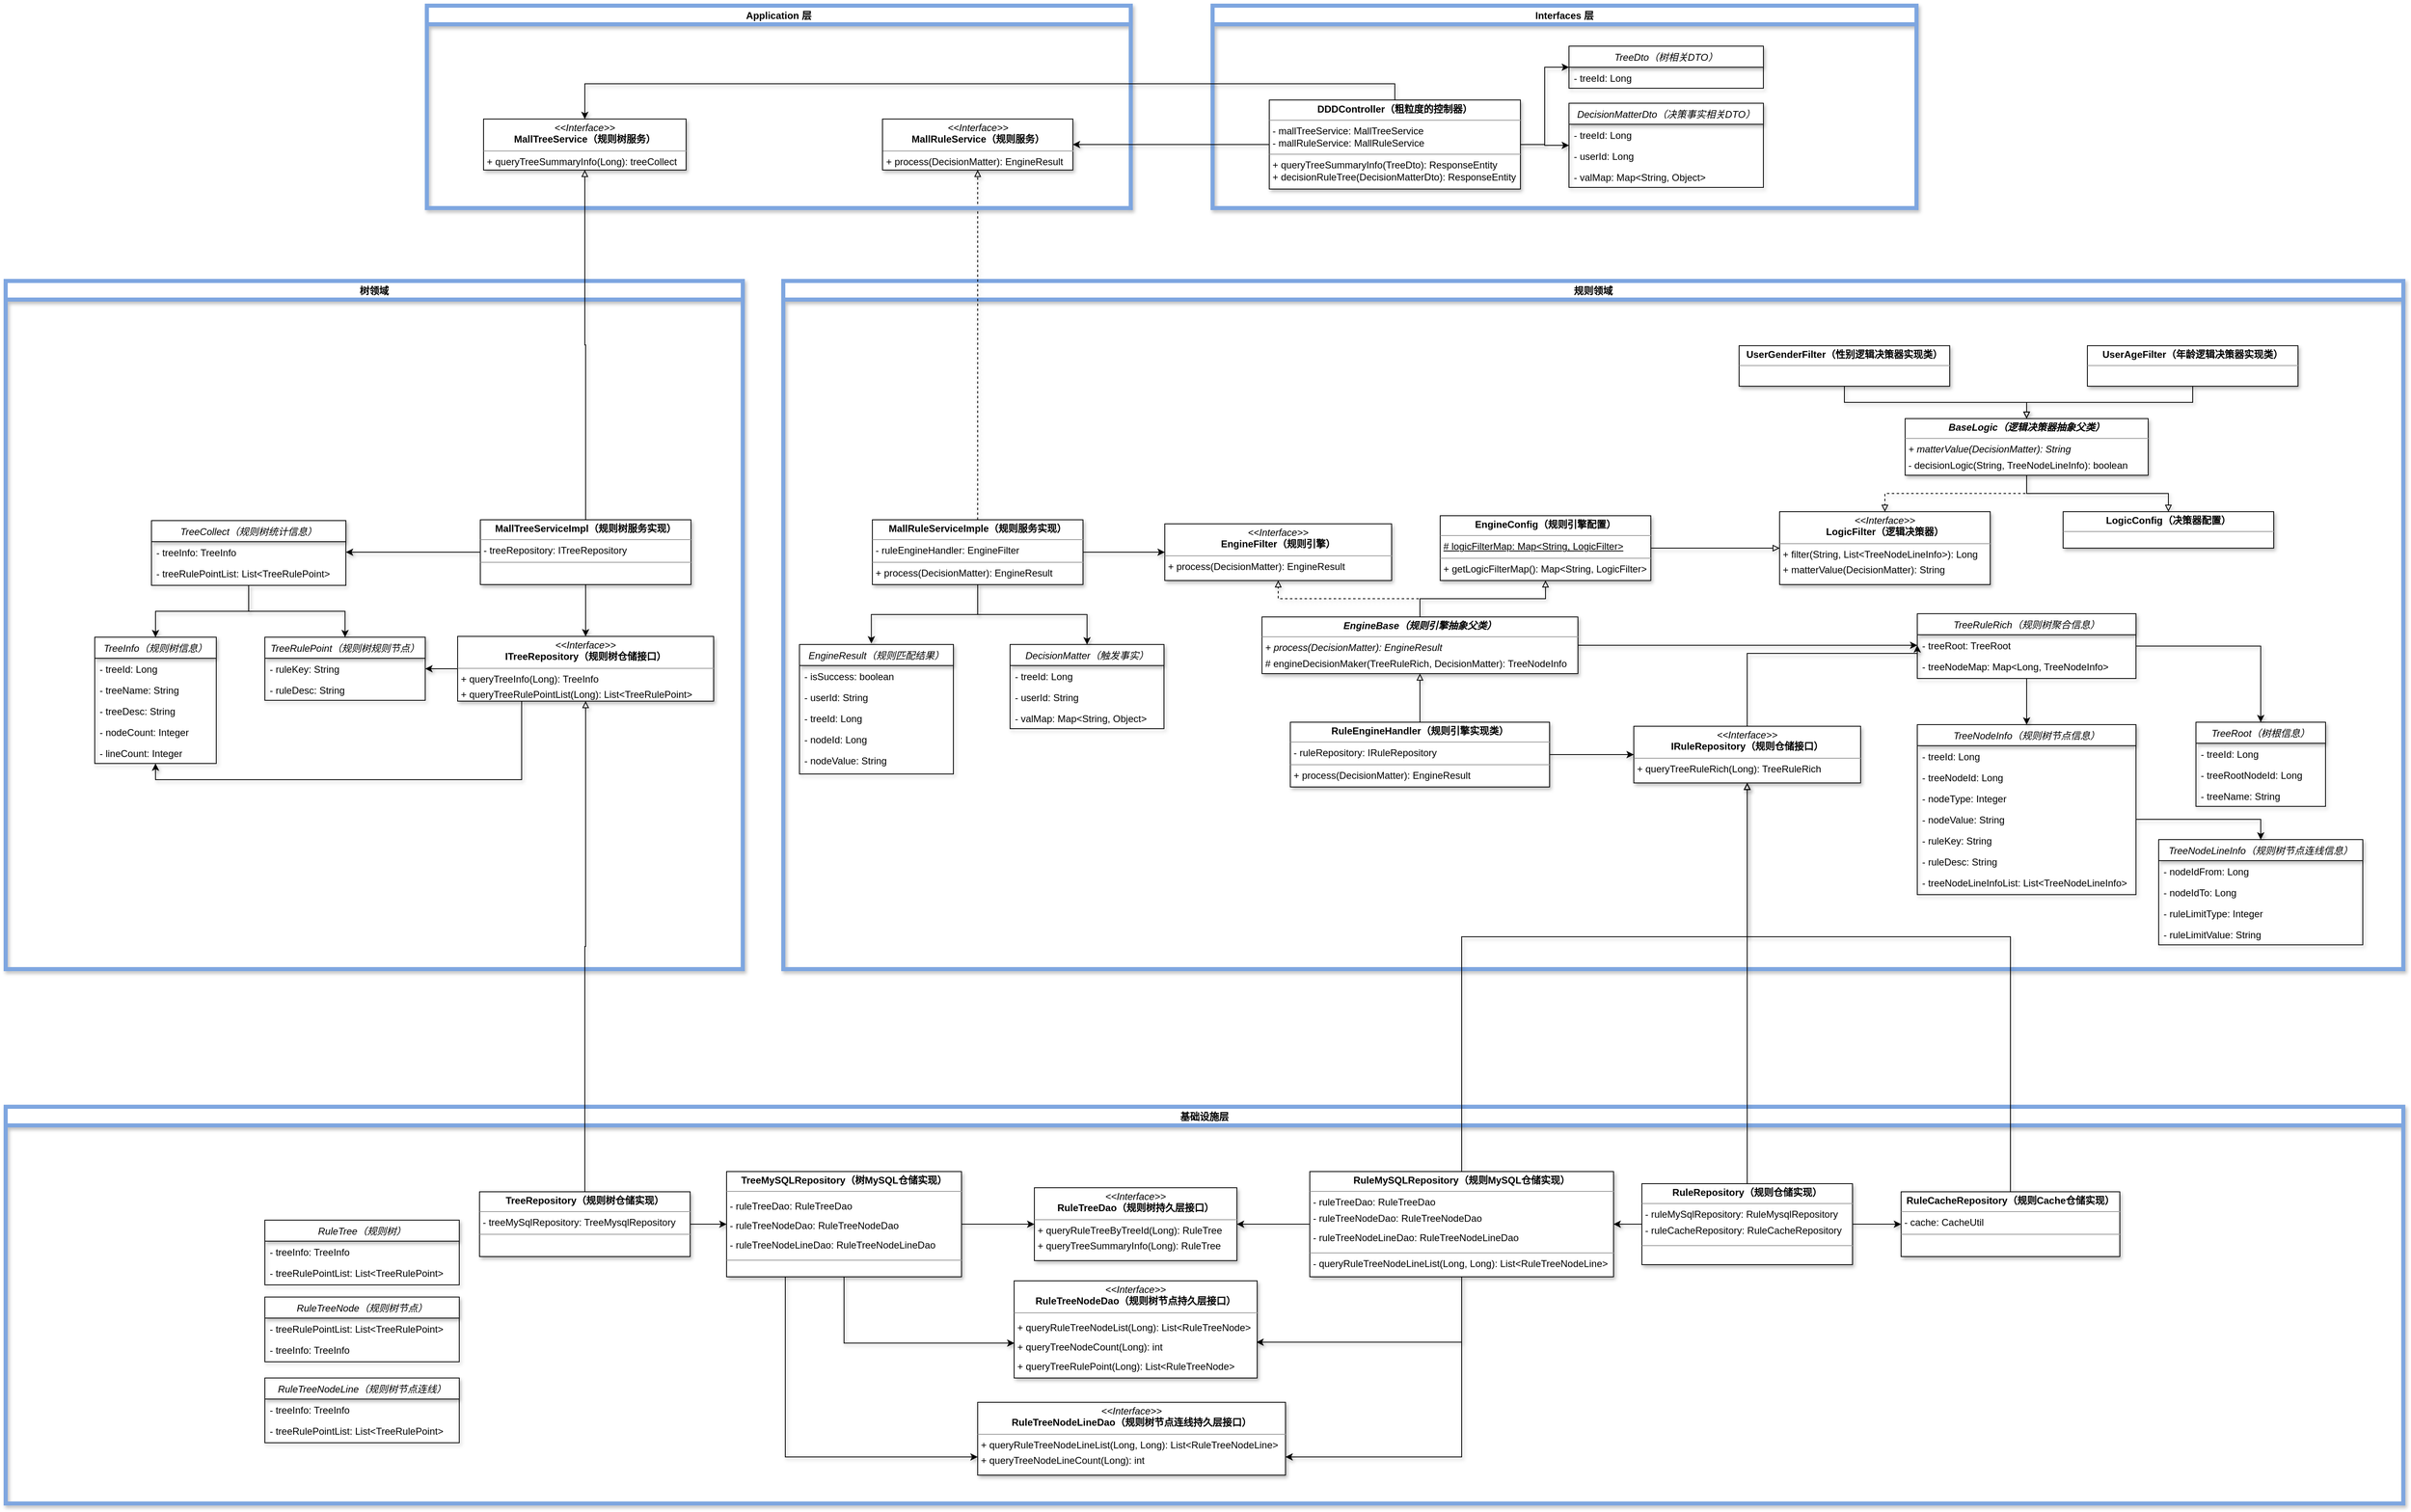 <mxfile version="14.7.1" type="device"><diagram id="C5RBs43oDa-KdzZeNtuy" name="Page-1"><mxGraphModel dx="2702" dy="614" grid="1" gridSize="10" guides="1" tooltips="1" connect="1" arrows="1" fold="1" page="1" pageScale="1" pageWidth="1600" pageHeight="2200" background="none" math="0" shadow="0"><root><mxCell id="WIyWlLk6GJQsqaUBKTNV-0"/><mxCell id="WIyWlLk6GJQsqaUBKTNV-1" parent="WIyWlLk6GJQsqaUBKTNV-0"/><mxCell id="t3b29EmgbUeJ2BD4owmH-231" value="规则领域" style="swimlane;strokeWidth=5;perimeterSpacing=0;strokeColor=#7EA6E0;shadow=1;sketch=0;fixDash=0;snapToPoint=0;metaEdit=1;backgroundOutline=0;" vertex="1" parent="WIyWlLk6GJQsqaUBKTNV-1"><mxGeometry x="-530" y="400" width="2000" height="850" as="geometry"/></mxCell><mxCell id="t3b29EmgbUeJ2BD4owmH-255" value="EngineResult（规则匹配结果）" style="swimlane;fontStyle=2;align=center;verticalAlign=top;childLayout=stackLayout;horizontal=1;startSize=26;horizontalStack=0;resizeParent=1;resizeLast=0;collapsible=1;marginBottom=0;rounded=0;shadow=1;strokeWidth=1;sketch=0;fixDash=0;snapToPoint=0;metaEdit=1;backgroundOutline=0;" vertex="1" parent="t3b29EmgbUeJ2BD4owmH-231"><mxGeometry x="20" y="449" width="190" height="160" as="geometry"><mxRectangle x="230" y="140" width="160" height="26" as="alternateBounds"/></mxGeometry></mxCell><mxCell id="t3b29EmgbUeJ2BD4owmH-256" value="- isSuccess: boolean" style="text;align=left;verticalAlign=top;spacingLeft=4;spacingRight=4;overflow=hidden;rotatable=0;points=[[0,0.5],[1,0.5]];portConstraint=eastwest;shadow=1;sketch=0;fixDash=0;snapToPoint=0;metaEdit=1;backgroundOutline=0;" vertex="1" parent="t3b29EmgbUeJ2BD4owmH-255"><mxGeometry y="26" width="190" height="26" as="geometry"/></mxCell><mxCell id="t3b29EmgbUeJ2BD4owmH-257" value="- userId: String" style="text;align=left;verticalAlign=top;spacingLeft=4;spacingRight=4;overflow=hidden;rotatable=0;points=[[0,0.5],[1,0.5]];portConstraint=eastwest;rounded=0;shadow=1;html=0;sketch=0;fixDash=0;snapToPoint=0;metaEdit=1;backgroundOutline=0;" vertex="1" parent="t3b29EmgbUeJ2BD4owmH-255"><mxGeometry y="52" width="190" height="26" as="geometry"/></mxCell><mxCell id="t3b29EmgbUeJ2BD4owmH-258" value="- treeId: Long" style="text;align=left;verticalAlign=top;spacingLeft=4;spacingRight=4;overflow=hidden;rotatable=0;points=[[0,0.5],[1,0.5]];portConstraint=eastwest;shadow=1;sketch=0;fixDash=0;snapToPoint=0;metaEdit=1;backgroundOutline=0;" vertex="1" parent="t3b29EmgbUeJ2BD4owmH-255"><mxGeometry y="78" width="190" height="26" as="geometry"/></mxCell><mxCell id="t3b29EmgbUeJ2BD4owmH-259" value="- nodeId: Long" style="text;align=left;verticalAlign=top;spacingLeft=4;spacingRight=4;overflow=hidden;rotatable=0;points=[[0,0.5],[1,0.5]];portConstraint=eastwest;rounded=0;shadow=1;html=0;sketch=0;fixDash=0;snapToPoint=0;metaEdit=1;backgroundOutline=0;" vertex="1" parent="t3b29EmgbUeJ2BD4owmH-255"><mxGeometry y="104" width="190" height="26" as="geometry"/></mxCell><mxCell id="t3b29EmgbUeJ2BD4owmH-266" value="- nodeValue: String" style="text;align=left;verticalAlign=top;spacingLeft=4;spacingRight=4;overflow=hidden;rotatable=0;points=[[0,0.5],[1,0.5]];portConstraint=eastwest;rounded=0;shadow=1;html=0;sketch=0;fixDash=0;snapToPoint=0;metaEdit=1;backgroundOutline=0;" vertex="1" parent="t3b29EmgbUeJ2BD4owmH-255"><mxGeometry y="130" width="190" height="26" as="geometry"/></mxCell><mxCell id="t3b29EmgbUeJ2BD4owmH-267" value="DecisionMatter（触发事实）" style="swimlane;fontStyle=2;align=center;verticalAlign=top;childLayout=stackLayout;horizontal=1;startSize=26;horizontalStack=0;resizeParent=1;resizeLast=0;collapsible=1;marginBottom=0;rounded=0;shadow=1;strokeWidth=1;sketch=0;fixDash=0;snapToPoint=0;metaEdit=1;backgroundOutline=0;" vertex="1" parent="t3b29EmgbUeJ2BD4owmH-231"><mxGeometry x="280" y="449" width="190" height="104" as="geometry"><mxRectangle x="230" y="140" width="160" height="26" as="alternateBounds"/></mxGeometry></mxCell><mxCell id="t3b29EmgbUeJ2BD4owmH-270" value="- treeId: Long" style="text;align=left;verticalAlign=top;spacingLeft=4;spacingRight=4;overflow=hidden;rotatable=0;points=[[0,0.5],[1,0.5]];portConstraint=eastwest;shadow=1;sketch=0;fixDash=0;snapToPoint=0;metaEdit=1;backgroundOutline=0;" vertex="1" parent="t3b29EmgbUeJ2BD4owmH-267"><mxGeometry y="26" width="190" height="26" as="geometry"/></mxCell><mxCell id="t3b29EmgbUeJ2BD4owmH-269" value="- userId: String" style="text;align=left;verticalAlign=top;spacingLeft=4;spacingRight=4;overflow=hidden;rotatable=0;points=[[0,0.5],[1,0.5]];portConstraint=eastwest;rounded=0;shadow=1;html=0;sketch=0;fixDash=0;snapToPoint=0;metaEdit=1;backgroundOutline=0;" vertex="1" parent="t3b29EmgbUeJ2BD4owmH-267"><mxGeometry y="52" width="190" height="26" as="geometry"/></mxCell><mxCell id="t3b29EmgbUeJ2BD4owmH-272" value="- valMap: Map&lt;String, Object&gt;" style="text;align=left;verticalAlign=top;spacingLeft=4;spacingRight=4;overflow=hidden;rotatable=0;points=[[0,0.5],[1,0.5]];portConstraint=eastwest;rounded=0;shadow=1;html=0;sketch=0;fixDash=0;snapToPoint=0;metaEdit=1;backgroundOutline=0;" vertex="1" parent="t3b29EmgbUeJ2BD4owmH-267"><mxGeometry y="78" width="190" height="26" as="geometry"/></mxCell><mxCell id="t3b29EmgbUeJ2BD4owmH-316" style="edgeStyle=orthogonalEdgeStyle;rounded=0;orthogonalLoop=1;jettySize=auto;html=1;exitX=0.5;exitY=0;exitDx=0;exitDy=0;entryX=0;entryY=0.5;entryDx=0;entryDy=0;endArrow=classic;endFill=1;shadow=1;sketch=0;fixDash=0;snapToPoint=0;metaEdit=1;backgroundOutline=0;" edge="1" parent="t3b29EmgbUeJ2BD4owmH-231" source="t3b29EmgbUeJ2BD4owmH-273" target="zkfFHV4jXpPFQw0GAbJ--1"><mxGeometry relative="1" as="geometry"><Array as="points"><mxPoint x="1190" y="460"/><mxPoint x="1400" y="460"/></Array></mxGeometry></mxCell><mxCell id="t3b29EmgbUeJ2BD4owmH-273" value="&lt;p style=&quot;margin: 0px ; margin-top: 4px ; text-align: center&quot;&gt;&lt;i&gt;&amp;lt;&amp;lt;Interface&amp;gt;&amp;gt;&lt;/i&gt;&lt;br&gt;&lt;b&gt;IRuleRepository（规则仓储接口）&lt;/b&gt;&lt;/p&gt;&lt;hr size=&quot;1&quot;&gt;&lt;p style=&quot;margin: 0px ; margin-left: 4px&quot;&gt;&lt;span&gt;+ queryTreeRuleRich(Long): TreeRuleRich&lt;/span&gt;&lt;/p&gt;" style="verticalAlign=top;align=left;overflow=fill;fontSize=12;fontFamily=Helvetica;html=1;shadow=1;sketch=0;fixDash=0;snapToPoint=0;metaEdit=1;backgroundOutline=0;" vertex="1" parent="t3b29EmgbUeJ2BD4owmH-231"><mxGeometry x="1050" y="550" width="280" height="70" as="geometry"/></mxCell><mxCell id="t3b29EmgbUeJ2BD4owmH-276" style="edgeStyle=orthogonalEdgeStyle;rounded=0;orthogonalLoop=1;jettySize=auto;html=1;exitX=0.5;exitY=1;exitDx=0;exitDy=0;entryX=0.467;entryY=-0.008;entryDx=0;entryDy=0;entryPerimeter=0;shadow=1;sketch=0;fixDash=0;snapToPoint=0;metaEdit=1;backgroundOutline=0;" edge="1" parent="t3b29EmgbUeJ2BD4owmH-231" source="t3b29EmgbUeJ2BD4owmH-274" target="t3b29EmgbUeJ2BD4owmH-255"><mxGeometry relative="1" as="geometry"><mxPoint x="110" y="417" as="targetPoint"/></mxGeometry></mxCell><mxCell id="t3b29EmgbUeJ2BD4owmH-277" style="edgeStyle=orthogonalEdgeStyle;rounded=0;orthogonalLoop=1;jettySize=auto;html=1;exitX=0.5;exitY=1;exitDx=0;exitDy=0;entryX=0.5;entryY=0;entryDx=0;entryDy=0;shadow=1;sketch=0;fixDash=0;snapToPoint=0;metaEdit=1;backgroundOutline=0;" edge="1" parent="t3b29EmgbUeJ2BD4owmH-231" source="t3b29EmgbUeJ2BD4owmH-274" target="t3b29EmgbUeJ2BD4owmH-267"><mxGeometry relative="1" as="geometry"/></mxCell><mxCell id="t3b29EmgbUeJ2BD4owmH-274" value="&lt;p style=&quot;margin: 0px ; margin-top: 4px ; text-align: center&quot;&gt;&lt;b&gt;MallRuleServiceImple（规则服务实现）&lt;/b&gt;&lt;/p&gt;&lt;hr size=&quot;1&quot;&gt;&lt;p style=&quot;margin: 0px ; margin-left: 4px&quot;&gt;- ruleEngineHandler: EngineFilter&lt;/p&gt;&lt;hr size=&quot;1&quot;&gt;&lt;p style=&quot;margin: 0px ; margin-left: 4px&quot;&gt;+ process(DecisionMatter): EngineResult&lt;/p&gt;" style="verticalAlign=top;align=left;overflow=fill;fontSize=12;fontFamily=Helvetica;html=1;shadow=1;sketch=0;fixDash=0;snapToPoint=0;metaEdit=1;backgroundOutline=0;" vertex="1" parent="t3b29EmgbUeJ2BD4owmH-231"><mxGeometry x="110" y="295" width="260" height="80" as="geometry"/></mxCell><mxCell id="t3b29EmgbUeJ2BD4owmH-286" style="edgeStyle=orthogonalEdgeStyle;rounded=0;orthogonalLoop=1;jettySize=auto;html=1;exitX=0.5;exitY=1;exitDx=0;exitDy=0;shadow=1;sketch=0;fixDash=0;snapToPoint=0;metaEdit=1;backgroundOutline=0;" edge="1" parent="t3b29EmgbUeJ2BD4owmH-231" source="t3b29EmgbUeJ2BD4owmH-274" target="t3b29EmgbUeJ2BD4owmH-274"><mxGeometry relative="1" as="geometry"/></mxCell><mxCell id="t3b29EmgbUeJ2BD4owmH-306" value="&lt;p style=&quot;margin: 0px ; margin-top: 4px ; text-align: center&quot;&gt;&lt;i&gt;&amp;lt;&amp;lt;Interface&amp;gt;&amp;gt;&lt;/i&gt;&lt;br&gt;&lt;b&gt;EngineFilter（规则引擎）&lt;/b&gt;&lt;/p&gt;&lt;hr size=&quot;1&quot;&gt;&lt;p style=&quot;margin: 0px ; margin-left: 4px&quot;&gt;+ process(DecisionMatter): EngineResult&lt;br&gt;&lt;/p&gt;" style="verticalAlign=top;align=left;overflow=fill;fontSize=12;fontFamily=Helvetica;html=1;shadow=1;sketch=0;fixDash=0;snapToPoint=0;metaEdit=1;backgroundOutline=0;" vertex="1" parent="t3b29EmgbUeJ2BD4owmH-231"><mxGeometry x="471" y="300" width="280" height="70" as="geometry"/></mxCell><mxCell id="t3b29EmgbUeJ2BD4owmH-310" style="edgeStyle=orthogonalEdgeStyle;rounded=0;orthogonalLoop=1;jettySize=auto;html=1;entryX=0;entryY=0.5;entryDx=0;entryDy=0;endArrow=classic;endFill=1;exitX=1;exitY=0.5;exitDx=0;exitDy=0;shadow=1;sketch=0;fixDash=0;snapToPoint=0;metaEdit=1;backgroundOutline=0;" edge="1" parent="t3b29EmgbUeJ2BD4owmH-231" source="t3b29EmgbUeJ2BD4owmH-274" target="t3b29EmgbUeJ2BD4owmH-306"><mxGeometry relative="1" as="geometry"><mxPoint x="410" y="335" as="sourcePoint"/><mxPoint x="440" y="335" as="targetPoint"/></mxGeometry></mxCell><mxCell id="t3b29EmgbUeJ2BD4owmH-307" style="edgeStyle=orthogonalEdgeStyle;rounded=0;orthogonalLoop=1;jettySize=auto;html=1;exitX=0.5;exitY=1;exitDx=0;exitDy=0;dashed=1;endArrow=block;endFill=0;shadow=1;sketch=0;fixDash=0;snapToPoint=0;metaEdit=1;backgroundOutline=0;" edge="1" parent="t3b29EmgbUeJ2BD4owmH-231" source="t3b29EmgbUeJ2BD4owmH-306" target="t3b29EmgbUeJ2BD4owmH-306"><mxGeometry relative="1" as="geometry"/></mxCell><mxCell id="t3b29EmgbUeJ2BD4owmH-313" style="edgeStyle=orthogonalEdgeStyle;rounded=0;orthogonalLoop=1;jettySize=auto;html=1;exitX=1;exitY=0.5;exitDx=0;exitDy=0;entryX=0;entryY=0.5;entryDx=0;entryDy=0;endArrow=classic;endFill=1;shadow=1;sketch=0;fixDash=0;snapToPoint=0;metaEdit=1;backgroundOutline=0;" edge="1" parent="t3b29EmgbUeJ2BD4owmH-231" source="t3b29EmgbUeJ2BD4owmH-308" target="zkfFHV4jXpPFQw0GAbJ--1"><mxGeometry relative="1" as="geometry"/></mxCell><mxCell id="t3b29EmgbUeJ2BD4owmH-370" style="edgeStyle=orthogonalEdgeStyle;rounded=0;orthogonalLoop=1;jettySize=auto;html=1;exitX=0.5;exitY=0;exitDx=0;exitDy=0;entryX=0.5;entryY=1;entryDx=0;entryDy=0;endArrow=block;endFill=0;shadow=1;sketch=0;fixDash=0;snapToPoint=0;metaEdit=1;backgroundOutline=0;" edge="1" parent="t3b29EmgbUeJ2BD4owmH-231" source="t3b29EmgbUeJ2BD4owmH-308" target="t3b29EmgbUeJ2BD4owmH-367"><mxGeometry relative="1" as="geometry"/></mxCell><mxCell id="t3b29EmgbUeJ2BD4owmH-308" value="&lt;p style=&quot;margin: 0px ; margin-top: 4px ; text-align: center&quot;&gt;&lt;b&gt;&lt;i&gt;EngineBase（规则引擎抽象父类）&lt;/i&gt;&lt;/b&gt;&lt;/p&gt;&lt;hr size=&quot;1&quot;&gt;&lt;p style=&quot;margin: 0px ; margin-left: 4px&quot;&gt;&lt;/p&gt;&lt;p style=&quot;margin: 0px ; margin-left: 4px&quot;&gt;&lt;i&gt;+ process(DecisionMatter): EngineResult&lt;/i&gt;&lt;/p&gt;&lt;p style=&quot;margin: 0px 0px 0px 4px ; line-height: 200%&quot;&gt;# engineDecisionMaker(TreeRuleRich, DecisionMatter): TreeNodeInfo&lt;br&gt;&lt;/p&gt;" style="verticalAlign=top;align=left;overflow=fill;fontSize=12;fontFamily=Helvetica;html=1;shadow=1;sketch=0;fixDash=0;snapToPoint=0;metaEdit=1;backgroundOutline=0;" vertex="1" parent="t3b29EmgbUeJ2BD4owmH-231"><mxGeometry x="591" y="415" width="390" height="70" as="geometry"/></mxCell><mxCell id="t3b29EmgbUeJ2BD4owmH-317" style="edgeStyle=orthogonalEdgeStyle;rounded=0;orthogonalLoop=1;jettySize=auto;html=1;exitX=1;exitY=0.5;exitDx=0;exitDy=0;endArrow=classic;endFill=1;shadow=1;sketch=0;fixDash=0;snapToPoint=0;metaEdit=1;backgroundOutline=0;" edge="1" parent="t3b29EmgbUeJ2BD4owmH-231" source="t3b29EmgbUeJ2BD4owmH-309" target="t3b29EmgbUeJ2BD4owmH-273"><mxGeometry relative="1" as="geometry"><mxPoint x="1021" y="585" as="targetPoint"/></mxGeometry></mxCell><mxCell id="t3b29EmgbUeJ2BD4owmH-309" value="&lt;p style=&quot;margin: 0px ; margin-top: 4px ; text-align: center&quot;&gt;&lt;b&gt;RuleEngineHandler（规则引擎实现类）&lt;/b&gt;&lt;/p&gt;&lt;hr size=&quot;1&quot;&gt;&lt;p style=&quot;margin: 0px ; margin-left: 4px&quot;&gt;- ruleRepository: IRuleRepository&lt;/p&gt;&lt;hr size=&quot;1&quot;&gt;&lt;p style=&quot;margin: 0px ; margin-left: 4px&quot;&gt;+ process(DecisionMatter): EngineResult&lt;/p&gt;" style="verticalAlign=top;align=left;overflow=fill;fontSize=12;fontFamily=Helvetica;html=1;shadow=1;sketch=0;fixDash=0;snapToPoint=0;metaEdit=1;backgroundOutline=0;" vertex="1" parent="t3b29EmgbUeJ2BD4owmH-231"><mxGeometry x="626" y="545" width="320" height="80" as="geometry"/></mxCell><mxCell id="t3b29EmgbUeJ2BD4owmH-311" style="edgeStyle=orthogonalEdgeStyle;rounded=0;orthogonalLoop=1;jettySize=auto;html=1;entryX=0.5;entryY=1;entryDx=0;entryDy=0;dashed=1;endArrow=block;endFill=0;exitX=0.5;exitY=0;exitDx=0;exitDy=0;shadow=1;sketch=0;fixDash=0;snapToPoint=0;metaEdit=1;backgroundOutline=0;" edge="1" parent="t3b29EmgbUeJ2BD4owmH-231" source="t3b29EmgbUeJ2BD4owmH-308" target="t3b29EmgbUeJ2BD4owmH-306"><mxGeometry relative="1" as="geometry"><mxPoint x="913.5" y="645.0" as="sourcePoint"/><mxPoint x="311" y="828" as="targetPoint"/></mxGeometry></mxCell><mxCell id="t3b29EmgbUeJ2BD4owmH-312" style="edgeStyle=orthogonalEdgeStyle;rounded=0;orthogonalLoop=1;jettySize=auto;html=1;endArrow=block;endFill=0;exitX=0.5;exitY=0;exitDx=0;exitDy=0;entryX=0.5;entryY=1;entryDx=0;entryDy=0;shadow=1;sketch=0;fixDash=0;snapToPoint=0;metaEdit=1;backgroundOutline=0;" edge="1" parent="t3b29EmgbUeJ2BD4owmH-231" source="t3b29EmgbUeJ2BD4owmH-309" target="t3b29EmgbUeJ2BD4owmH-308"><mxGeometry relative="1" as="geometry"><mxPoint x="751" y="545" as="sourcePoint"/><mxPoint x="751" y="505" as="targetPoint"/><Array as="points"/></mxGeometry></mxCell><mxCell id="zkfFHV4jXpPFQw0GAbJ--17" value="TreeRoot（树根信息）" style="swimlane;fontStyle=2;align=center;verticalAlign=top;childLayout=stackLayout;horizontal=1;startSize=26;horizontalStack=0;resizeParent=1;resizeLast=0;collapsible=1;marginBottom=0;rounded=0;shadow=1;strokeWidth=1;sketch=0;fixDash=0;snapToPoint=0;metaEdit=1;backgroundOutline=0;" parent="t3b29EmgbUeJ2BD4owmH-231" vertex="1"><mxGeometry x="1744" y="545" width="160" height="104" as="geometry"><mxRectangle x="550" y="140" width="160" height="26" as="alternateBounds"/></mxGeometry></mxCell><mxCell id="zkfFHV4jXpPFQw0GAbJ--18" value="- treeId: Long" style="text;align=left;verticalAlign=top;spacingLeft=4;spacingRight=4;overflow=hidden;rotatable=0;points=[[0,0.5],[1,0.5]];portConstraint=eastwest;shadow=1;sketch=0;fixDash=0;snapToPoint=0;metaEdit=1;backgroundOutline=0;" parent="zkfFHV4jXpPFQw0GAbJ--17" vertex="1"><mxGeometry y="26" width="160" height="26" as="geometry"/></mxCell><mxCell id="zkfFHV4jXpPFQw0GAbJ--19" value="- treeRootNodeId: Long" style="text;align=left;verticalAlign=top;spacingLeft=4;spacingRight=4;overflow=hidden;rotatable=0;points=[[0,0.5],[1,0.5]];portConstraint=eastwest;rounded=0;shadow=1;html=0;sketch=0;fixDash=0;snapToPoint=0;metaEdit=1;backgroundOutline=0;" parent="zkfFHV4jXpPFQw0GAbJ--17" vertex="1"><mxGeometry y="52" width="160" height="26" as="geometry"/></mxCell><mxCell id="zkfFHV4jXpPFQw0GAbJ--20" value="- treeName: String" style="text;align=left;verticalAlign=top;spacingLeft=4;spacingRight=4;overflow=hidden;rotatable=0;points=[[0,0.5],[1,0.5]];portConstraint=eastwest;rounded=0;shadow=1;html=0;sketch=0;fixDash=0;snapToPoint=0;metaEdit=1;backgroundOutline=0;" parent="zkfFHV4jXpPFQw0GAbJ--17" vertex="1"><mxGeometry y="78" width="160" height="26" as="geometry"/></mxCell><mxCell id="t3b29EmgbUeJ2BD4owmH-212" value="TreeNodeInfo（规则树节点信息）" style="swimlane;fontStyle=2;align=center;verticalAlign=top;childLayout=stackLayout;horizontal=1;startSize=26;horizontalStack=0;resizeParent=1;resizeLast=0;collapsible=1;marginBottom=0;rounded=0;shadow=1;strokeWidth=1;sketch=0;fixDash=0;snapToPoint=0;metaEdit=1;backgroundOutline=0;" vertex="1" parent="t3b29EmgbUeJ2BD4owmH-231"><mxGeometry x="1400" y="548" width="270" height="210" as="geometry"><mxRectangle x="550" y="140" width="160" height="26" as="alternateBounds"/></mxGeometry></mxCell><mxCell id="t3b29EmgbUeJ2BD4owmH-213" value="- treeId: Long" style="text;align=left;verticalAlign=top;spacingLeft=4;spacingRight=4;overflow=hidden;rotatable=0;points=[[0,0.5],[1,0.5]];portConstraint=eastwest;shadow=1;sketch=0;fixDash=0;snapToPoint=0;metaEdit=1;backgroundOutline=0;" vertex="1" parent="t3b29EmgbUeJ2BD4owmH-212"><mxGeometry y="26" width="270" height="26" as="geometry"/></mxCell><mxCell id="t3b29EmgbUeJ2BD4owmH-214" value="- treeNodeId: Long" style="text;align=left;verticalAlign=top;spacingLeft=4;spacingRight=4;overflow=hidden;rotatable=0;points=[[0,0.5],[1,0.5]];portConstraint=eastwest;rounded=0;shadow=1;html=0;sketch=0;fixDash=0;snapToPoint=0;metaEdit=1;backgroundOutline=0;" vertex="1" parent="t3b29EmgbUeJ2BD4owmH-212"><mxGeometry y="52" width="270" height="26" as="geometry"/></mxCell><mxCell id="t3b29EmgbUeJ2BD4owmH-215" value="- nodeType: Integer" style="text;align=left;verticalAlign=top;spacingLeft=4;spacingRight=4;overflow=hidden;rotatable=0;points=[[0,0.5],[1,0.5]];portConstraint=eastwest;rounded=0;shadow=1;html=0;sketch=0;fixDash=0;snapToPoint=0;metaEdit=1;backgroundOutline=0;" vertex="1" parent="t3b29EmgbUeJ2BD4owmH-212"><mxGeometry y="78" width="270" height="26" as="geometry"/></mxCell><mxCell id="t3b29EmgbUeJ2BD4owmH-216" value="- nodeValue: String" style="text;align=left;verticalAlign=top;spacingLeft=4;spacingRight=4;overflow=hidden;rotatable=0;points=[[0,0.5],[1,0.5]];portConstraint=eastwest;rounded=0;shadow=1;html=0;sketch=0;fixDash=0;snapToPoint=0;metaEdit=1;backgroundOutline=0;" vertex="1" parent="t3b29EmgbUeJ2BD4owmH-212"><mxGeometry y="104" width="270" height="26" as="geometry"/></mxCell><mxCell id="t3b29EmgbUeJ2BD4owmH-217" value="- ruleKey: String" style="text;align=left;verticalAlign=top;spacingLeft=4;spacingRight=4;overflow=hidden;rotatable=0;points=[[0,0.5],[1,0.5]];portConstraint=eastwest;rounded=0;shadow=1;html=0;sketch=0;fixDash=0;snapToPoint=0;metaEdit=1;backgroundOutline=0;" vertex="1" parent="t3b29EmgbUeJ2BD4owmH-212"><mxGeometry y="130" width="270" height="26" as="geometry"/></mxCell><mxCell id="t3b29EmgbUeJ2BD4owmH-218" value="- ruleDesc: String" style="text;align=left;verticalAlign=top;spacingLeft=4;spacingRight=4;overflow=hidden;rotatable=0;points=[[0,0.5],[1,0.5]];portConstraint=eastwest;rounded=0;shadow=1;html=0;sketch=0;fixDash=0;snapToPoint=0;metaEdit=1;backgroundOutline=0;" vertex="1" parent="t3b29EmgbUeJ2BD4owmH-212"><mxGeometry y="156" width="270" height="26" as="geometry"/></mxCell><mxCell id="t3b29EmgbUeJ2BD4owmH-219" value="- treeNodeLineInfoList: List&lt;TreeNodeLineInfo&gt;" style="text;align=left;verticalAlign=top;spacingLeft=4;spacingRight=4;overflow=hidden;rotatable=0;points=[[0,0.5],[1,0.5]];portConstraint=eastwest;rounded=0;shadow=1;html=0;sketch=0;fixDash=0;snapToPoint=0;metaEdit=1;backgroundOutline=0;" vertex="1" parent="t3b29EmgbUeJ2BD4owmH-212"><mxGeometry y="182" width="270" height="26" as="geometry"/></mxCell><mxCell id="zkfFHV4jXpPFQw0GAbJ--0" value="TreeRuleRich（规则树聚合信息）" style="swimlane;fontStyle=2;align=center;verticalAlign=top;childLayout=stackLayout;horizontal=1;startSize=26;horizontalStack=0;resizeParent=1;resizeLast=0;collapsible=1;marginBottom=0;rounded=0;shadow=1;strokeWidth=1;sketch=0;fixDash=0;snapToPoint=0;metaEdit=1;backgroundOutline=0;" parent="t3b29EmgbUeJ2BD4owmH-231" vertex="1"><mxGeometry x="1400" y="411" width="270" height="80" as="geometry"><mxRectangle x="230" y="140" width="160" height="26" as="alternateBounds"/></mxGeometry></mxCell><mxCell id="zkfFHV4jXpPFQw0GAbJ--1" value="- treeRoot: TreeRoot" style="text;align=left;verticalAlign=top;spacingLeft=4;spacingRight=4;overflow=hidden;rotatable=0;points=[[0,0.5],[1,0.5]];portConstraint=eastwest;shadow=1;sketch=0;fixDash=0;snapToPoint=0;metaEdit=1;backgroundOutline=0;" parent="zkfFHV4jXpPFQw0GAbJ--0" vertex="1"><mxGeometry y="26" width="270" height="26" as="geometry"/></mxCell><mxCell id="zkfFHV4jXpPFQw0GAbJ--2" value="- treeNodeMap: Map&lt;Long, TreeNodeInfo&gt;" style="text;align=left;verticalAlign=top;spacingLeft=4;spacingRight=4;overflow=hidden;rotatable=0;points=[[0,0.5],[1,0.5]];portConstraint=eastwest;rounded=0;shadow=1;html=0;sketch=0;fixDash=0;snapToPoint=0;metaEdit=1;backgroundOutline=0;" parent="zkfFHV4jXpPFQw0GAbJ--0" vertex="1"><mxGeometry y="52" width="270" height="26" as="geometry"/></mxCell><mxCell id="t3b29EmgbUeJ2BD4owmH-222" style="edgeStyle=orthogonalEdgeStyle;rounded=0;orthogonalLoop=1;jettySize=auto;html=1;entryX=0.5;entryY=0;entryDx=0;entryDy=0;shadow=1;sketch=0;fixDash=0;snapToPoint=0;metaEdit=1;backgroundOutline=0;" edge="1" parent="t3b29EmgbUeJ2BD4owmH-231" source="zkfFHV4jXpPFQw0GAbJ--0" target="zkfFHV4jXpPFQw0GAbJ--17"><mxGeometry relative="1" as="geometry"/></mxCell><mxCell id="t3b29EmgbUeJ2BD4owmH-221" style="edgeStyle=orthogonalEdgeStyle;rounded=0;orthogonalLoop=1;jettySize=auto;html=1;entryX=0.5;entryY=0;entryDx=0;entryDy=0;exitX=0.5;exitY=1;exitDx=0;exitDy=0;shadow=1;sketch=0;fixDash=0;snapToPoint=0;metaEdit=1;backgroundOutline=0;" edge="1" parent="t3b29EmgbUeJ2BD4owmH-231" source="zkfFHV4jXpPFQw0GAbJ--0" target="t3b29EmgbUeJ2BD4owmH-212"><mxGeometry relative="1" as="geometry"><mxPoint x="1470" y="501" as="sourcePoint"/></mxGeometry></mxCell><mxCell id="t3b29EmgbUeJ2BD4owmH-380" style="edgeStyle=orthogonalEdgeStyle;rounded=0;orthogonalLoop=1;jettySize=auto;html=1;exitX=1;exitY=0.5;exitDx=0;exitDy=0;entryX=0;entryY=0.5;entryDx=0;entryDy=0;endArrow=block;endFill=0;shadow=1;sketch=0;fixDash=0;snapToPoint=0;metaEdit=1;backgroundOutline=0;" edge="1" parent="t3b29EmgbUeJ2BD4owmH-231" source="t3b29EmgbUeJ2BD4owmH-367" target="t3b29EmgbUeJ2BD4owmH-373"><mxGeometry relative="1" as="geometry"/></mxCell><mxCell id="t3b29EmgbUeJ2BD4owmH-367" value="&lt;p style=&quot;margin: 0px ; margin-top: 4px ; text-align: center&quot;&gt;&lt;b&gt;EngineConfig（规则引擎配置）&lt;/b&gt;&lt;/p&gt;&lt;hr size=&quot;1&quot;&gt;&lt;p style=&quot;margin: 0px ; margin-left: 4px&quot;&gt;&lt;u&gt;# logicFilterMap: Map&amp;lt;String, LogicFilter&amp;gt;&lt;/u&gt;&lt;/p&gt;&lt;hr size=&quot;1&quot;&gt;&lt;p style=&quot;margin: 0px ; margin-left: 4px&quot;&gt;+ getLogicFilterMap(): Map&amp;lt;String, LogicFilter&amp;gt;&lt;/p&gt;" style="verticalAlign=top;align=left;overflow=fill;fontSize=12;fontFamily=Helvetica;html=1;shadow=1;sketch=0;fixDash=0;snapToPoint=0;metaEdit=1;backgroundOutline=0;" vertex="1" parent="t3b29EmgbUeJ2BD4owmH-231"><mxGeometry x="811" y="290" width="260" height="80" as="geometry"/></mxCell><mxCell id="t3b29EmgbUeJ2BD4owmH-373" value="&lt;p style=&quot;margin: 4px 0px 0px ; text-align: center ; line-height: 120%&quot;&gt;&lt;i&gt;&amp;lt;&amp;lt;Interface&amp;gt;&amp;gt;&lt;/i&gt;&lt;br&gt;&lt;b&gt;LogicFilter（逻辑决策器）&lt;/b&gt;&lt;/p&gt;&lt;hr size=&quot;1&quot;&gt;&lt;p style=&quot;margin: 0px 0px 0px 4px&quot;&gt;+ filter(String, List&amp;lt;TreeNodeLineInfo&amp;gt;): Long&lt;/p&gt;&lt;p style=&quot;margin: 0px 0px 0px 4px ; line-height: 24px&quot;&gt;+ matterValue(DecisionMatter): String&lt;/p&gt;" style="verticalAlign=top;align=left;overflow=fill;fontSize=12;fontFamily=Helvetica;html=1;shadow=1;sketch=0;fixDash=0;snapToPoint=0;metaEdit=1;backgroundOutline=0;" vertex="1" parent="t3b29EmgbUeJ2BD4owmH-231"><mxGeometry x="1230" y="285" width="260" height="90" as="geometry"/></mxCell><mxCell id="t3b29EmgbUeJ2BD4owmH-381" style="edgeStyle=orthogonalEdgeStyle;rounded=0;orthogonalLoop=1;jettySize=auto;html=1;exitX=0.5;exitY=1;exitDx=0;exitDy=0;entryX=0.5;entryY=0;entryDx=0;entryDy=0;endArrow=block;endFill=0;shadow=1;sketch=0;fixDash=0;snapToPoint=0;metaEdit=1;backgroundOutline=0;" edge="1" parent="t3b29EmgbUeJ2BD4owmH-231" source="t3b29EmgbUeJ2BD4owmH-375" target="t3b29EmgbUeJ2BD4owmH-376"><mxGeometry relative="1" as="geometry"/></mxCell><mxCell id="t3b29EmgbUeJ2BD4owmH-382" style="edgeStyle=orthogonalEdgeStyle;rounded=0;orthogonalLoop=1;jettySize=auto;html=1;exitX=0.5;exitY=1;exitDx=0;exitDy=0;endArrow=block;endFill=0;dashed=1;shadow=1;sketch=0;fixDash=0;snapToPoint=0;metaEdit=1;backgroundOutline=0;" edge="1" parent="t3b29EmgbUeJ2BD4owmH-231" source="t3b29EmgbUeJ2BD4owmH-375" target="t3b29EmgbUeJ2BD4owmH-373"><mxGeometry relative="1" as="geometry"/></mxCell><mxCell id="t3b29EmgbUeJ2BD4owmH-375" value="&lt;p style=&quot;margin: 0px ; margin-top: 4px ; text-align: center&quot;&gt;&lt;b&gt;&lt;i&gt;BaseLogic（逻辑决策器抽象父类）&lt;/i&gt;&lt;/b&gt;&lt;/p&gt;&lt;hr size=&quot;1&quot;&gt;&lt;p style=&quot;margin: 0px ; margin-left: 4px&quot;&gt;&lt;/p&gt;&lt;p style=&quot;margin: 0px ; margin-left: 4px&quot;&gt;&lt;i&gt;+ matterValue(DecisionMatter): String&lt;/i&gt;&lt;/p&gt;&lt;p style=&quot;margin: 0px 0px 0px 4px ; line-height: 200%&quot;&gt;- decisionLogic(String, TreeNodeLineInfo): boolean&lt;br&gt;&lt;/p&gt;" style="verticalAlign=top;align=left;overflow=fill;fontSize=12;fontFamily=Helvetica;html=1;shadow=1;sketch=0;fixDash=0;snapToPoint=0;metaEdit=1;backgroundOutline=0;" vertex="1" parent="t3b29EmgbUeJ2BD4owmH-231"><mxGeometry x="1385" y="170" width="300" height="70" as="geometry"/></mxCell><mxCell id="t3b29EmgbUeJ2BD4owmH-376" value="&lt;p style=&quot;margin: 0px ; margin-top: 4px ; text-align: center&quot;&gt;&lt;b&gt;LogicConfig（决策器配置）&lt;/b&gt;&lt;/p&gt;&lt;hr size=&quot;1&quot;&gt;&lt;p style=&quot;margin: 0px ; margin-left: 4px&quot;&gt;&lt;/p&gt;&lt;p style=&quot;margin: 0px ; margin-left: 4px&quot;&gt;&lt;br&gt;&lt;/p&gt;" style="verticalAlign=top;align=left;overflow=fill;fontSize=12;fontFamily=Helvetica;html=1;shadow=1;sketch=0;fixDash=0;snapToPoint=0;metaEdit=1;backgroundOutline=0;" vertex="1" parent="t3b29EmgbUeJ2BD4owmH-231"><mxGeometry x="1580" y="285" width="260" height="45" as="geometry"/></mxCell><mxCell id="t3b29EmgbUeJ2BD4owmH-384" style="edgeStyle=orthogonalEdgeStyle;rounded=0;orthogonalLoop=1;jettySize=auto;html=1;exitX=0.5;exitY=1;exitDx=0;exitDy=0;entryX=0.5;entryY=0;entryDx=0;entryDy=0;endArrow=block;endFill=0;shadow=1;sketch=0;fixDash=0;snapToPoint=0;metaEdit=1;backgroundOutline=0;" edge="1" parent="t3b29EmgbUeJ2BD4owmH-231" source="t3b29EmgbUeJ2BD4owmH-377" target="t3b29EmgbUeJ2BD4owmH-375"><mxGeometry relative="1" as="geometry"/></mxCell><mxCell id="t3b29EmgbUeJ2BD4owmH-377" value="&lt;p style=&quot;margin: 0px ; margin-top: 4px ; text-align: center&quot;&gt;&lt;b&gt;UserAgeFilter（年龄逻辑决策器实现类）&lt;/b&gt;&lt;/p&gt;&lt;hr size=&quot;1&quot;&gt;&lt;p style=&quot;margin: 0px ; margin-left: 4px&quot;&gt;&lt;/p&gt;&lt;p style=&quot;margin: 0px ; margin-left: 4px&quot;&gt;&lt;br&gt;&lt;/p&gt;" style="verticalAlign=top;align=left;overflow=fill;fontSize=12;fontFamily=Helvetica;html=1;shadow=1;sketch=0;fixDash=0;snapToPoint=0;metaEdit=1;backgroundOutline=0;" vertex="1" parent="t3b29EmgbUeJ2BD4owmH-231"><mxGeometry x="1610" y="80" width="260" height="50" as="geometry"/></mxCell><mxCell id="t3b29EmgbUeJ2BD4owmH-383" style="edgeStyle=orthogonalEdgeStyle;rounded=0;orthogonalLoop=1;jettySize=auto;html=1;endArrow=block;endFill=0;shadow=1;sketch=0;fixDash=0;snapToPoint=0;metaEdit=1;backgroundOutline=0;" edge="1" parent="t3b29EmgbUeJ2BD4owmH-231" source="t3b29EmgbUeJ2BD4owmH-378" target="t3b29EmgbUeJ2BD4owmH-375"><mxGeometry relative="1" as="geometry"/></mxCell><mxCell id="t3b29EmgbUeJ2BD4owmH-378" value="&lt;p style=&quot;margin: 0px ; margin-top: 4px ; text-align: center&quot;&gt;&lt;b&gt;UserGenderFilter（性别逻辑决策器实现类）&lt;/b&gt;&lt;/p&gt;&lt;hr size=&quot;1&quot;&gt;&lt;p style=&quot;margin: 0px ; margin-left: 4px&quot;&gt;&lt;/p&gt;&lt;p style=&quot;margin: 0px ; margin-left: 4px&quot;&gt;&lt;br&gt;&lt;/p&gt;" style="verticalAlign=top;align=left;overflow=fill;fontSize=12;fontFamily=Helvetica;html=1;shadow=1;sketch=0;fixDash=0;snapToPoint=0;metaEdit=1;backgroundOutline=0;" vertex="1" parent="t3b29EmgbUeJ2BD4owmH-231"><mxGeometry x="1180" y="80" width="260" height="50" as="geometry"/></mxCell><mxCell id="t3b29EmgbUeJ2BD4owmH-223" value="TreeNodeLineInfo（规则树节点连线信息）" style="swimlane;fontStyle=2;align=center;verticalAlign=top;childLayout=stackLayout;horizontal=1;startSize=26;horizontalStack=0;resizeParent=1;resizeLast=0;collapsible=1;marginBottom=0;rounded=0;shadow=1;strokeWidth=1;sketch=0;fixDash=0;snapToPoint=0;metaEdit=1;backgroundOutline=0;" vertex="1" parent="t3b29EmgbUeJ2BD4owmH-231"><mxGeometry x="1698" y="690" width="252" height="130" as="geometry"><mxRectangle x="550" y="140" width="160" height="26" as="alternateBounds"/></mxGeometry></mxCell><mxCell id="t3b29EmgbUeJ2BD4owmH-224" value="- nodeIdFrom: Long" style="text;align=left;verticalAlign=top;spacingLeft=4;spacingRight=4;overflow=hidden;rotatable=0;points=[[0,0.5],[1,0.5]];portConstraint=eastwest;shadow=1;sketch=0;fixDash=0;snapToPoint=0;metaEdit=1;backgroundOutline=0;" vertex="1" parent="t3b29EmgbUeJ2BD4owmH-223"><mxGeometry y="26" width="252" height="26" as="geometry"/></mxCell><mxCell id="t3b29EmgbUeJ2BD4owmH-225" value="- nodeIdTo: Long" style="text;align=left;verticalAlign=top;spacingLeft=4;spacingRight=4;overflow=hidden;rotatable=0;points=[[0,0.5],[1,0.5]];portConstraint=eastwest;rounded=0;shadow=1;html=0;sketch=0;fixDash=0;snapToPoint=0;metaEdit=1;backgroundOutline=0;" vertex="1" parent="t3b29EmgbUeJ2BD4owmH-223"><mxGeometry y="52" width="252" height="26" as="geometry"/></mxCell><mxCell id="t3b29EmgbUeJ2BD4owmH-226" value="- ruleLimitType: Integer" style="text;align=left;verticalAlign=top;spacingLeft=4;spacingRight=4;overflow=hidden;rotatable=0;points=[[0,0.5],[1,0.5]];portConstraint=eastwest;rounded=0;shadow=1;html=0;sketch=0;fixDash=0;snapToPoint=0;metaEdit=1;backgroundOutline=0;" vertex="1" parent="t3b29EmgbUeJ2BD4owmH-223"><mxGeometry y="78" width="252" height="26" as="geometry"/></mxCell><mxCell id="t3b29EmgbUeJ2BD4owmH-227" value="- ruleLimitValue: String" style="text;align=left;verticalAlign=top;spacingLeft=4;spacingRight=4;overflow=hidden;rotatable=0;points=[[0,0.5],[1,0.5]];portConstraint=eastwest;rounded=0;shadow=1;html=0;sketch=0;fixDash=0;snapToPoint=0;metaEdit=1;backgroundOutline=0;" vertex="1" parent="t3b29EmgbUeJ2BD4owmH-223"><mxGeometry y="104" width="252" height="26" as="geometry"/></mxCell><mxCell id="t3b29EmgbUeJ2BD4owmH-410" style="edgeStyle=orthogonalEdgeStyle;rounded=0;orthogonalLoop=1;jettySize=auto;html=1;exitX=1;exitY=0.5;exitDx=0;exitDy=0;entryX=0.5;entryY=0;entryDx=0;entryDy=0;endArrow=classic;endFill=1;shadow=1;sketch=0;fixDash=0;snapToPoint=0;metaEdit=1;backgroundOutline=0;" edge="1" parent="t3b29EmgbUeJ2BD4owmH-231" source="t3b29EmgbUeJ2BD4owmH-216" target="t3b29EmgbUeJ2BD4owmH-223"><mxGeometry relative="1" as="geometry"/></mxCell><mxCell id="t3b29EmgbUeJ2BD4owmH-287" style="edgeStyle=orthogonalEdgeStyle;rounded=0;orthogonalLoop=1;jettySize=auto;html=1;entryX=0.5;entryY=1;entryDx=0;entryDy=0;dashed=1;endArrow=block;endFill=0;shadow=1;sketch=0;fixDash=0;snapToPoint=0;metaEdit=1;backgroundOutline=0;" edge="1" parent="WIyWlLk6GJQsqaUBKTNV-1" source="t3b29EmgbUeJ2BD4owmH-274" target="t3b29EmgbUeJ2BD4owmH-285"><mxGeometry relative="1" as="geometry"/></mxCell><mxCell id="t3b29EmgbUeJ2BD4owmH-288" value="Application 层" style="swimlane;strokeWidth=5;strokeColor=#7EA6E0;shadow=1;sketch=0;fixDash=0;snapToPoint=0;metaEdit=1;backgroundOutline=0;" vertex="1" parent="WIyWlLk6GJQsqaUBKTNV-1"><mxGeometry x="-970" y="60" width="869" height="250" as="geometry"><mxRectangle x="-890" y="-290" width="110" height="23" as="alternateBounds"/></mxGeometry></mxCell><mxCell id="t3b29EmgbUeJ2BD4owmH-303" style="edgeStyle=orthogonalEdgeStyle;rounded=0;orthogonalLoop=1;jettySize=auto;html=1;exitX=0.5;exitY=1;exitDx=0;exitDy=0;shadow=1;sketch=0;fixDash=0;snapToPoint=0;metaEdit=1;backgroundOutline=0;" edge="1" parent="t3b29EmgbUeJ2BD4owmH-288"><mxGeometry relative="1" as="geometry"><mxPoint x="-210.0" y="970" as="sourcePoint"/><mxPoint x="-210.0" y="970" as="targetPoint"/></mxGeometry></mxCell><mxCell id="t3b29EmgbUeJ2BD4owmH-304" value="&lt;p style=&quot;margin: 0px ; margin-top: 4px ; text-align: center&quot;&gt;&lt;i&gt;&amp;lt;&amp;lt;Interface&amp;gt;&amp;gt;&lt;/i&gt;&lt;br&gt;&lt;b&gt;MallTreeService（规则树服务）&lt;/b&gt;&lt;/p&gt;&lt;hr size=&quot;1&quot;&gt;&lt;p style=&quot;margin: 0px ; margin-left: 4px&quot;&gt;+ queryTreeSummaryInfo(Long): treeCollect&lt;br&gt;&lt;/p&gt;" style="verticalAlign=top;align=left;overflow=fill;fontSize=12;fontFamily=Helvetica;html=1;shadow=1;sketch=0;fixDash=0;snapToPoint=0;metaEdit=1;backgroundOutline=0;" vertex="1" parent="t3b29EmgbUeJ2BD4owmH-288"><mxGeometry x="70" y="140" width="250" height="63" as="geometry"/></mxCell><mxCell id="t3b29EmgbUeJ2BD4owmH-285" value="&lt;p style=&quot;margin: 0px ; margin-top: 4px ; text-align: center&quot;&gt;&lt;i&gt;&amp;lt;&amp;lt;Interface&amp;gt;&amp;gt;&lt;/i&gt;&lt;br&gt;&lt;b&gt;MallRuleService（规则服务）&lt;/b&gt;&lt;/p&gt;&lt;hr size=&quot;1&quot;&gt;&lt;p style=&quot;margin: 0px ; margin-left: 4px&quot;&gt;+ process(DecisionMatter): EngineResult&lt;br&gt;&lt;/p&gt;" style="verticalAlign=top;align=left;overflow=fill;fontSize=12;fontFamily=Helvetica;html=1;shadow=1;sketch=0;fixDash=0;snapToPoint=0;metaEdit=1;backgroundOutline=0;" vertex="1" parent="t3b29EmgbUeJ2BD4owmH-288"><mxGeometry x="562.5" y="140" width="235" height="63" as="geometry"/></mxCell><mxCell id="t3b29EmgbUeJ2BD4owmH-387" value="树领域" style="swimlane;strokeColor=#7EA6E0;strokeWidth=5;shadow=1;sketch=0;fixDash=0;snapToPoint=0;metaEdit=1;backgroundOutline=0;" vertex="1" parent="WIyWlLk6GJQsqaUBKTNV-1"><mxGeometry x="-1490" y="400" width="910" height="850" as="geometry"/></mxCell><mxCell id="t3b29EmgbUeJ2BD4owmH-388" value="TreeCollect（规则树统计信息）" style="swimlane;fontStyle=2;align=center;verticalAlign=top;childLayout=stackLayout;horizontal=1;startSize=26;horizontalStack=0;resizeParent=1;resizeLast=0;collapsible=1;marginBottom=0;rounded=0;shadow=1;strokeWidth=1;sketch=0;fixDash=0;snapToPoint=0;metaEdit=1;backgroundOutline=0;" vertex="1" parent="t3b29EmgbUeJ2BD4owmH-387"><mxGeometry x="180" y="296" width="240" height="80" as="geometry"><mxRectangle x="230" y="140" width="160" height="26" as="alternateBounds"/></mxGeometry></mxCell><mxCell id="t3b29EmgbUeJ2BD4owmH-389" value="- treeInfo: TreeInfo" style="text;align=left;verticalAlign=top;spacingLeft=4;spacingRight=4;overflow=hidden;rotatable=0;points=[[0,0.5],[1,0.5]];portConstraint=eastwest;shadow=1;sketch=0;fixDash=0;snapToPoint=0;metaEdit=1;backgroundOutline=0;" vertex="1" parent="t3b29EmgbUeJ2BD4owmH-388"><mxGeometry y="26" width="240" height="26" as="geometry"/></mxCell><mxCell id="t3b29EmgbUeJ2BD4owmH-390" value="- treeRulePointList: List&lt;TreeRulePoint&gt;" style="text;align=left;verticalAlign=top;spacingLeft=4;spacingRight=4;overflow=hidden;rotatable=0;points=[[0,0.5],[1,0.5]];portConstraint=eastwest;rounded=0;shadow=1;html=0;sketch=0;fixDash=0;snapToPoint=0;metaEdit=1;backgroundOutline=0;" vertex="1" parent="t3b29EmgbUeJ2BD4owmH-388"><mxGeometry y="52" width="240" height="26" as="geometry"/></mxCell><mxCell id="t3b29EmgbUeJ2BD4owmH-391" value="TreeInfo（规则树信息）" style="swimlane;fontStyle=2;align=center;verticalAlign=top;childLayout=stackLayout;horizontal=1;startSize=26;horizontalStack=0;resizeParent=1;resizeLast=0;collapsible=1;marginBottom=0;rounded=0;shadow=1;strokeWidth=1;sketch=0;fixDash=0;snapToPoint=0;metaEdit=1;backgroundOutline=0;" vertex="1" parent="t3b29EmgbUeJ2BD4owmH-387"><mxGeometry x="110" y="440" width="150" height="156" as="geometry"><mxRectangle x="550" y="140" width="160" height="26" as="alternateBounds"/></mxGeometry></mxCell><mxCell id="t3b29EmgbUeJ2BD4owmH-392" value="- treeId: Long" style="text;align=left;verticalAlign=top;spacingLeft=4;spacingRight=4;overflow=hidden;rotatable=0;points=[[0,0.5],[1,0.5]];portConstraint=eastwest;shadow=1;sketch=0;fixDash=0;snapToPoint=0;metaEdit=1;backgroundOutline=0;" vertex="1" parent="t3b29EmgbUeJ2BD4owmH-391"><mxGeometry y="26" width="150" height="26" as="geometry"/></mxCell><mxCell id="t3b29EmgbUeJ2BD4owmH-393" value="- treeName: String" style="text;align=left;verticalAlign=top;spacingLeft=4;spacingRight=4;overflow=hidden;rotatable=0;points=[[0,0.5],[1,0.5]];portConstraint=eastwest;rounded=0;shadow=1;html=0;sketch=0;fixDash=0;snapToPoint=0;metaEdit=1;backgroundOutline=0;" vertex="1" parent="t3b29EmgbUeJ2BD4owmH-391"><mxGeometry y="52" width="150" height="26" as="geometry"/></mxCell><mxCell id="t3b29EmgbUeJ2BD4owmH-394" value="- treeDesc: String" style="text;align=left;verticalAlign=top;spacingLeft=4;spacingRight=4;overflow=hidden;rotatable=0;points=[[0,0.5],[1,0.5]];portConstraint=eastwest;rounded=0;shadow=1;html=0;sketch=0;fixDash=0;snapToPoint=0;metaEdit=1;backgroundOutline=0;" vertex="1" parent="t3b29EmgbUeJ2BD4owmH-391"><mxGeometry y="78" width="150" height="26" as="geometry"/></mxCell><mxCell id="t3b29EmgbUeJ2BD4owmH-395" value="- nodeCount: Integer" style="text;align=left;verticalAlign=top;spacingLeft=4;spacingRight=4;overflow=hidden;rotatable=0;points=[[0,0.5],[1,0.5]];portConstraint=eastwest;rounded=0;shadow=1;html=0;sketch=0;fixDash=0;snapToPoint=0;metaEdit=1;backgroundOutline=0;" vertex="1" parent="t3b29EmgbUeJ2BD4owmH-391"><mxGeometry y="104" width="150" height="26" as="geometry"/></mxCell><mxCell id="t3b29EmgbUeJ2BD4owmH-396" value="- lineCount: Integer" style="text;align=left;verticalAlign=top;spacingLeft=4;spacingRight=4;overflow=hidden;rotatable=0;points=[[0,0.5],[1,0.5]];portConstraint=eastwest;rounded=0;shadow=1;html=0;sketch=0;fixDash=0;snapToPoint=0;metaEdit=1;backgroundOutline=0;" vertex="1" parent="t3b29EmgbUeJ2BD4owmH-391"><mxGeometry y="130" width="150" height="20" as="geometry"/></mxCell><mxCell id="t3b29EmgbUeJ2BD4owmH-397" style="edgeStyle=orthogonalEdgeStyle;rounded=0;orthogonalLoop=1;jettySize=auto;html=1;exitX=0.5;exitY=1;exitDx=0;exitDy=0;entryX=0.5;entryY=0;entryDx=0;entryDy=0;shadow=1;sketch=0;fixDash=0;snapToPoint=0;metaEdit=1;backgroundOutline=0;" edge="1" parent="t3b29EmgbUeJ2BD4owmH-387" source="t3b29EmgbUeJ2BD4owmH-388" target="t3b29EmgbUeJ2BD4owmH-391"><mxGeometry relative="1" as="geometry"/></mxCell><mxCell id="t3b29EmgbUeJ2BD4owmH-398" value="TreeRulePoint（规则树规则节点）" style="swimlane;fontStyle=2;align=center;verticalAlign=top;childLayout=stackLayout;horizontal=1;startSize=26;horizontalStack=0;resizeParent=1;resizeLast=0;collapsible=1;marginBottom=0;rounded=0;shadow=1;strokeWidth=1;sketch=0;fixDash=0;snapToPoint=0;metaEdit=1;backgroundOutline=0;" vertex="1" parent="t3b29EmgbUeJ2BD4owmH-387"><mxGeometry x="320" y="440" width="198" height="78" as="geometry"><mxRectangle x="550" y="140" width="160" height="26" as="alternateBounds"/></mxGeometry></mxCell><mxCell id="t3b29EmgbUeJ2BD4owmH-399" value="- ruleKey: String" style="text;align=left;verticalAlign=top;spacingLeft=4;spacingRight=4;overflow=hidden;rotatable=0;points=[[0,0.5],[1,0.5]];portConstraint=eastwest;rounded=0;shadow=1;html=0;sketch=0;fixDash=0;snapToPoint=0;metaEdit=1;backgroundOutline=0;" vertex="1" parent="t3b29EmgbUeJ2BD4owmH-398"><mxGeometry y="26" width="198" height="26" as="geometry"/></mxCell><mxCell id="t3b29EmgbUeJ2BD4owmH-400" value="- ruleDesc: String" style="text;align=left;verticalAlign=top;spacingLeft=4;spacingRight=4;overflow=hidden;rotatable=0;points=[[0,0.5],[1,0.5]];portConstraint=eastwest;rounded=0;shadow=1;html=0;sketch=0;fixDash=0;snapToPoint=0;metaEdit=1;backgroundOutline=0;" vertex="1" parent="t3b29EmgbUeJ2BD4owmH-398"><mxGeometry y="52" width="198" height="26" as="geometry"/></mxCell><mxCell id="t3b29EmgbUeJ2BD4owmH-401" style="edgeStyle=orthogonalEdgeStyle;rounded=0;orthogonalLoop=1;jettySize=auto;html=1;exitX=0.5;exitY=1;exitDx=0;exitDy=0;entryX=0.5;entryY=0;entryDx=0;entryDy=0;shadow=1;sketch=0;fixDash=0;snapToPoint=0;metaEdit=1;backgroundOutline=0;" edge="1" parent="t3b29EmgbUeJ2BD4owmH-387" source="t3b29EmgbUeJ2BD4owmH-388" target="t3b29EmgbUeJ2BD4owmH-398"><mxGeometry relative="1" as="geometry"/></mxCell><mxCell id="t3b29EmgbUeJ2BD4owmH-406" style="edgeStyle=orthogonalEdgeStyle;rounded=0;orthogonalLoop=1;jettySize=auto;html=1;exitX=0.5;exitY=1;exitDx=0;exitDy=0;entryX=0.5;entryY=0;entryDx=0;entryDy=0;endArrow=classic;endFill=1;shadow=1;sketch=0;fixDash=0;snapToPoint=0;metaEdit=1;backgroundOutline=0;" edge="1" parent="t3b29EmgbUeJ2BD4owmH-387" source="t3b29EmgbUeJ2BD4owmH-402" target="t3b29EmgbUeJ2BD4owmH-403"><mxGeometry relative="1" as="geometry"/></mxCell><mxCell id="t3b29EmgbUeJ2BD4owmH-409" style="edgeStyle=orthogonalEdgeStyle;rounded=0;orthogonalLoop=1;jettySize=auto;html=1;exitX=0;exitY=0.5;exitDx=0;exitDy=0;endArrow=classic;endFill=1;shadow=1;sketch=0;fixDash=0;snapToPoint=0;metaEdit=1;backgroundOutline=0;" edge="1" parent="t3b29EmgbUeJ2BD4owmH-387" source="t3b29EmgbUeJ2BD4owmH-402" target="t3b29EmgbUeJ2BD4owmH-389"><mxGeometry relative="1" as="geometry"/></mxCell><mxCell id="t3b29EmgbUeJ2BD4owmH-402" value="&lt;p style=&quot;margin: 0px ; margin-top: 4px ; text-align: center&quot;&gt;&lt;b&gt;MallTreeServiceImpl（规则树服务实现）&lt;/b&gt;&lt;/p&gt;&lt;hr size=&quot;1&quot;&gt;&lt;p style=&quot;margin: 0px ; margin-left: 4px&quot;&gt;- treeRepository: ITreeRepository&lt;/p&gt;&lt;hr size=&quot;1&quot;&gt;&lt;p style=&quot;margin: 0px ; margin-left: 4px&quot;&gt;&lt;br&gt;&lt;/p&gt;" style="verticalAlign=top;align=left;overflow=fill;fontSize=12;fontFamily=Helvetica;html=1;shadow=1;sketch=0;fixDash=0;snapToPoint=0;metaEdit=1;backgroundOutline=0;" vertex="1" parent="t3b29EmgbUeJ2BD4owmH-387"><mxGeometry x="586" y="295" width="260" height="80" as="geometry"/></mxCell><mxCell id="t3b29EmgbUeJ2BD4owmH-407" style="edgeStyle=orthogonalEdgeStyle;rounded=0;orthogonalLoop=1;jettySize=auto;html=1;exitX=0;exitY=0.5;exitDx=0;exitDy=0;entryX=1;entryY=0.5;entryDx=0;entryDy=0;endArrow=classic;endFill=1;shadow=1;sketch=0;fixDash=0;snapToPoint=0;metaEdit=1;backgroundOutline=0;" edge="1" parent="t3b29EmgbUeJ2BD4owmH-387" source="t3b29EmgbUeJ2BD4owmH-403" target="t3b29EmgbUeJ2BD4owmH-399"><mxGeometry relative="1" as="geometry"/></mxCell><mxCell id="t3b29EmgbUeJ2BD4owmH-432" style="edgeStyle=orthogonalEdgeStyle;rounded=0;orthogonalLoop=1;jettySize=auto;html=1;exitX=0.25;exitY=1;exitDx=0;exitDy=0;entryX=0.5;entryY=1;entryDx=0;entryDy=0;endArrow=classic;endFill=1;shadow=1;sketch=0;fixDash=0;snapToPoint=0;metaEdit=1;backgroundOutline=0;" edge="1" parent="t3b29EmgbUeJ2BD4owmH-387" source="t3b29EmgbUeJ2BD4owmH-403" target="t3b29EmgbUeJ2BD4owmH-391"><mxGeometry relative="1" as="geometry"/></mxCell><mxCell id="t3b29EmgbUeJ2BD4owmH-403" value="&lt;p style=&quot;margin: 0px ; margin-top: 4px ; text-align: center&quot;&gt;&lt;i&gt;&amp;lt;&amp;lt;Interface&amp;gt;&amp;gt;&lt;/i&gt;&lt;br&gt;&lt;b&gt;ITreeRepository（规则树仓储接口）&lt;/b&gt;&lt;/p&gt;&lt;hr size=&quot;1&quot;&gt;&lt;p style=&quot;margin: 0px ; margin-left: 4px&quot;&gt;&lt;span&gt;+ queryTreeInfo(Long): TreeInfo&lt;/span&gt;&lt;/p&gt;&lt;p style=&quot;margin: 0px ; margin-left: 4px&quot;&gt;&lt;span style=&quot;line-height: 200%&quot;&gt;+ queryTreeRulePointList(Long): List&amp;lt;TreeRulePoint&amp;gt;&lt;/span&gt;&lt;/p&gt;" style="verticalAlign=top;align=left;overflow=fill;fontSize=12;fontFamily=Helvetica;html=1;shadow=1;sketch=0;fixDash=0;snapToPoint=0;metaEdit=1;backgroundOutline=0;" vertex="1" parent="t3b29EmgbUeJ2BD4owmH-387"><mxGeometry x="558" y="439" width="316" height="80" as="geometry"/></mxCell><mxCell id="t3b29EmgbUeJ2BD4owmH-408" style="edgeStyle=orthogonalEdgeStyle;rounded=0;orthogonalLoop=1;jettySize=auto;html=1;exitX=0.5;exitY=0;exitDx=0;exitDy=0;endArrow=block;endFill=0;shadow=1;sketch=0;fixDash=0;snapToPoint=0;metaEdit=1;backgroundOutline=0;" edge="1" parent="WIyWlLk6GJQsqaUBKTNV-1" source="t3b29EmgbUeJ2BD4owmH-402" target="t3b29EmgbUeJ2BD4owmH-304"><mxGeometry relative="1" as="geometry"/></mxCell><mxCell id="t3b29EmgbUeJ2BD4owmH-434" value="基础设施层" style="swimlane;strokeWidth=5;strokeColor=#7EA6E0;shadow=1;sketch=0;fixDash=0;snapToPoint=0;metaEdit=1;backgroundOutline=0;" vertex="1" parent="WIyWlLk6GJQsqaUBKTNV-1"><mxGeometry x="-1490" y="1420" width="2960" height="490" as="geometry"/></mxCell><mxCell id="t3b29EmgbUeJ2BD4owmH-442" style="edgeStyle=orthogonalEdgeStyle;rounded=0;orthogonalLoop=1;jettySize=auto;html=1;exitX=0;exitY=0.5;exitDx=0;exitDy=0;entryX=1;entryY=0.5;entryDx=0;entryDy=0;endArrow=classic;endFill=1;shadow=1;sketch=0;fixDash=0;snapToPoint=0;metaEdit=1;backgroundOutline=0;" edge="1" parent="t3b29EmgbUeJ2BD4owmH-434" source="t3b29EmgbUeJ2BD4owmH-435" target="t3b29EmgbUeJ2BD4owmH-436"><mxGeometry relative="1" as="geometry"/></mxCell><mxCell id="t3b29EmgbUeJ2BD4owmH-443" style="edgeStyle=orthogonalEdgeStyle;rounded=0;orthogonalLoop=1;jettySize=auto;html=1;exitX=1;exitY=0.5;exitDx=0;exitDy=0;entryX=0;entryY=0.5;entryDx=0;entryDy=0;endArrow=classic;endFill=1;shadow=1;sketch=0;fixDash=0;snapToPoint=0;metaEdit=1;backgroundOutline=0;" edge="1" parent="t3b29EmgbUeJ2BD4owmH-434" source="t3b29EmgbUeJ2BD4owmH-435" target="t3b29EmgbUeJ2BD4owmH-437"><mxGeometry relative="1" as="geometry"/></mxCell><mxCell id="t3b29EmgbUeJ2BD4owmH-435" value="&lt;p style=&quot;margin: 0px ; margin-top: 4px ; text-align: center&quot;&gt;&lt;b&gt;RuleRepository（规则仓储实现）&lt;/b&gt;&lt;/p&gt;&lt;hr size=&quot;1&quot;&gt;&lt;p style=&quot;margin: 0px ; margin-left: 4px&quot;&gt;- ruleMySqlRepository: RuleMysqlRepository&lt;/p&gt;&lt;p style=&quot;margin: 0px 0px 0px 4px ; line-height: 200%&quot;&gt;- ruleCacheRepository: RuleCacheRepository&lt;/p&gt;&lt;hr size=&quot;1&quot;&gt;&lt;p style=&quot;margin: 0px ; margin-left: 4px&quot;&gt;&lt;br&gt;&lt;/p&gt;" style="verticalAlign=top;align=left;overflow=fill;fontSize=12;fontFamily=Helvetica;html=1;shadow=1;sketch=0;fixDash=0;snapToPoint=0;metaEdit=1;backgroundOutline=0;" vertex="1" parent="t3b29EmgbUeJ2BD4owmH-434"><mxGeometry x="2020" y="95" width="260" height="100" as="geometry"/></mxCell><mxCell id="t3b29EmgbUeJ2BD4owmH-474" style="edgeStyle=orthogonalEdgeStyle;rounded=0;orthogonalLoop=1;jettySize=auto;html=1;exitX=0;exitY=0.5;exitDx=0;exitDy=0;entryX=1;entryY=0.5;entryDx=0;entryDy=0;endArrow=classic;endFill=1;shadow=1;sketch=0;fixDash=0;snapToPoint=0;metaEdit=1;backgroundOutline=0;" edge="1" parent="t3b29EmgbUeJ2BD4owmH-434" source="t3b29EmgbUeJ2BD4owmH-436" target="t3b29EmgbUeJ2BD4owmH-454"><mxGeometry relative="1" as="geometry"/></mxCell><mxCell id="t3b29EmgbUeJ2BD4owmH-478" style="edgeStyle=orthogonalEdgeStyle;rounded=0;orthogonalLoop=1;jettySize=auto;html=1;exitX=0.5;exitY=1;exitDx=0;exitDy=0;entryX=0.997;entryY=0.631;entryDx=0;entryDy=0;entryPerimeter=0;endArrow=classic;endFill=1;shadow=1;sketch=0;fixDash=0;snapToPoint=0;metaEdit=1;backgroundOutline=0;" edge="1" parent="t3b29EmgbUeJ2BD4owmH-434" source="t3b29EmgbUeJ2BD4owmH-436" target="t3b29EmgbUeJ2BD4owmH-446"><mxGeometry relative="1" as="geometry"/></mxCell><mxCell id="t3b29EmgbUeJ2BD4owmH-480" style="edgeStyle=orthogonalEdgeStyle;rounded=0;orthogonalLoop=1;jettySize=auto;html=1;exitX=0.5;exitY=1;exitDx=0;exitDy=0;entryX=1;entryY=0.75;entryDx=0;entryDy=0;endArrow=classic;endFill=1;shadow=1;sketch=0;fixDash=0;snapToPoint=0;metaEdit=1;backgroundOutline=0;" edge="1" parent="t3b29EmgbUeJ2BD4owmH-434" source="t3b29EmgbUeJ2BD4owmH-436" target="t3b29EmgbUeJ2BD4owmH-455"><mxGeometry relative="1" as="geometry"/></mxCell><mxCell id="t3b29EmgbUeJ2BD4owmH-436" value="&lt;p style=&quot;margin: 0px ; margin-top: 4px ; text-align: center&quot;&gt;&lt;b&gt;RuleMySQLRepository（规则MySQL仓储实现）&lt;/b&gt;&lt;/p&gt;&lt;hr size=&quot;1&quot;&gt;&lt;p style=&quot;margin: 0px ; margin-left: 4px&quot;&gt;- ruleTreeDao: RuleTreeDao&lt;/p&gt;&lt;p style=&quot;margin: 0px 0px 0px 4px ; line-height: 200%&quot;&gt;- ruleTreeNodeDao: RuleTreeNodeDao&lt;/p&gt;&lt;p style=&quot;margin: 0px 0px 0px 4px ; line-height: 200%&quot;&gt;- ruleTreeNodeLineDao: RuleTreeNodeLineDao&lt;/p&gt;&lt;hr size=&quot;1&quot;&gt;&lt;p style=&quot;margin: 0px ; margin-left: 4px&quot;&gt;- queryRuleTreeNodeLineList(Long, Long): List&amp;lt;RuleTreeNodeLine&amp;gt;&lt;/p&gt;" style="verticalAlign=top;align=left;overflow=fill;fontSize=12;fontFamily=Helvetica;html=1;shadow=1;sketch=0;fixDash=0;snapToPoint=0;metaEdit=1;backgroundOutline=0;" vertex="1" parent="t3b29EmgbUeJ2BD4owmH-434"><mxGeometry x="1610" y="80" width="375" height="130" as="geometry"/></mxCell><mxCell id="t3b29EmgbUeJ2BD4owmH-437" value="&lt;p style=&quot;margin: 0px ; margin-top: 4px ; text-align: center&quot;&gt;&lt;b&gt;RuleCacheRepository（规则Cache仓储实现）&lt;/b&gt;&lt;/p&gt;&lt;hr size=&quot;1&quot;&gt;&lt;p style=&quot;margin: 0px ; margin-left: 4px&quot;&gt;- cache: CacheUtil&lt;/p&gt;&lt;hr size=&quot;1&quot;&gt;&lt;p style=&quot;margin: 0px ; margin-left: 4px&quot;&gt;&lt;br&gt;&lt;/p&gt;" style="verticalAlign=top;align=left;overflow=fill;fontSize=12;fontFamily=Helvetica;html=1;shadow=1;sketch=0;fixDash=0;snapToPoint=0;metaEdit=1;backgroundOutline=0;" vertex="1" parent="t3b29EmgbUeJ2BD4owmH-434"><mxGeometry x="2340" y="105" width="270" height="80" as="geometry"/></mxCell><mxCell id="t3b29EmgbUeJ2BD4owmH-446" value="&lt;p style=&quot;margin: 0px ; margin-top: 4px ; text-align: center&quot;&gt;&lt;i&gt;&amp;lt;&amp;lt;Interface&amp;gt;&amp;gt;&lt;/i&gt;&lt;br&gt;&lt;b&gt;RuleTreeNodeDao（规则树节点持久层接口）&lt;/b&gt;&lt;/p&gt;&lt;hr size=&quot;1&quot;&gt;&lt;p style=&quot;margin: 0px ; margin-left: 4px&quot;&gt;&lt;span style=&quot;line-height: 200%&quot;&gt;+ queryRuleTreeNodeList(Long): List&amp;lt;RuleTreeNode&amp;gt;&lt;/span&gt;&lt;/p&gt;&lt;p style=&quot;margin: 0px ; margin-left: 4px&quot;&gt;&lt;span style=&quot;line-height: 200%&quot;&gt;+ queryTreeNodeCount(Long): int&lt;/span&gt;&lt;/p&gt;&lt;p style=&quot;margin: 0px ; margin-left: 4px&quot;&gt;&lt;span style=&quot;line-height: 200%&quot;&gt;+ queryTreeRulePoint(Long): List&amp;lt;RuleTreeNode&amp;gt;&lt;/span&gt;&lt;/p&gt;" style="verticalAlign=top;align=left;overflow=fill;fontSize=12;fontFamily=Helvetica;html=1;shadow=1;sketch=0;fixDash=0;snapToPoint=0;metaEdit=1;backgroundOutline=0;" vertex="1" parent="t3b29EmgbUeJ2BD4owmH-434"><mxGeometry x="1245" y="215" width="300" height="120" as="geometry"/></mxCell><mxCell id="t3b29EmgbUeJ2BD4owmH-466" style="edgeStyle=orthogonalEdgeStyle;rounded=0;orthogonalLoop=1;jettySize=auto;html=1;exitX=1;exitY=0.5;exitDx=0;exitDy=0;entryX=0;entryY=0.5;entryDx=0;entryDy=0;endArrow=classic;endFill=1;shadow=1;sketch=0;fixDash=0;snapToPoint=0;metaEdit=1;backgroundOutline=0;" edge="1" parent="t3b29EmgbUeJ2BD4owmH-434" source="t3b29EmgbUeJ2BD4owmH-448" target="t3b29EmgbUeJ2BD4owmH-465"><mxGeometry relative="1" as="geometry"/></mxCell><mxCell id="t3b29EmgbUeJ2BD4owmH-448" value="&lt;p style=&quot;margin: 0px ; margin-top: 4px ; text-align: center&quot;&gt;&lt;b&gt;TreeRepository（规则树仓储实现）&lt;/b&gt;&lt;/p&gt;&lt;hr size=&quot;1&quot;&gt;&lt;p style=&quot;margin: 0px ; margin-left: 4px&quot;&gt;- treeMySqlRepository: TreeMysqlRepository&lt;/p&gt;&lt;hr size=&quot;1&quot;&gt;&lt;p style=&quot;margin: 0px ; margin-left: 4px&quot;&gt;&lt;br&gt;&lt;/p&gt;" style="verticalAlign=top;align=left;overflow=fill;fontSize=12;fontFamily=Helvetica;html=1;shadow=1;sketch=0;fixDash=0;snapToPoint=0;metaEdit=1;backgroundOutline=0;" vertex="1" parent="t3b29EmgbUeJ2BD4owmH-434"><mxGeometry x="585" y="105" width="260" height="80" as="geometry"/></mxCell><mxCell id="t3b29EmgbUeJ2BD4owmH-454" value="&lt;p style=&quot;margin: 0px ; margin-top: 4px ; text-align: center&quot;&gt;&lt;i&gt;&amp;lt;&amp;lt;Interface&amp;gt;&amp;gt;&lt;/i&gt;&lt;br&gt;&lt;b&gt;RuleTreeDao（规则树持久层接口）&lt;/b&gt;&lt;/p&gt;&lt;hr size=&quot;1&quot;&gt;&lt;p style=&quot;margin: 0px ; margin-left: 4px&quot;&gt;&lt;span&gt;+ queryRuleTreeByTreeId(Long): RuleTree&lt;/span&gt;&lt;/p&gt;&lt;p style=&quot;margin: 0px ; margin-left: 4px&quot;&gt;&lt;span style=&quot;line-height: 200%&quot;&gt;+ queryTreeSummaryInfo(Long): RuleTree&lt;/span&gt;&lt;/p&gt;" style="verticalAlign=top;align=left;overflow=fill;fontSize=12;fontFamily=Helvetica;html=1;shadow=1;sketch=0;fixDash=0;snapToPoint=0;metaEdit=1;backgroundOutline=0;" vertex="1" parent="t3b29EmgbUeJ2BD4owmH-434"><mxGeometry x="1270" y="100" width="250" height="90" as="geometry"/></mxCell><mxCell id="t3b29EmgbUeJ2BD4owmH-455" value="&lt;p style=&quot;margin: 0px ; margin-top: 4px ; text-align: center&quot;&gt;&lt;i&gt;&amp;lt;&amp;lt;Interface&amp;gt;&amp;gt;&lt;/i&gt;&lt;br&gt;&lt;b&gt;RuleTreeNodeLineDao（规则树节点连线持久层接口）&lt;/b&gt;&lt;/p&gt;&lt;hr size=&quot;1&quot;&gt;&lt;p style=&quot;margin: 0px ; margin-left: 4px&quot;&gt;&lt;span&gt;+ queryRuleTreeNodeLineList(Long, Long): List&amp;lt;RuleTreeNodeLine&amp;gt;&lt;/span&gt;&lt;/p&gt;&lt;p style=&quot;margin: 0px ; margin-left: 4px&quot;&gt;&lt;span style=&quot;line-height: 200%&quot;&gt;+ queryTreeNodeLineCount(Long): int&lt;/span&gt;&lt;/p&gt;" style="verticalAlign=top;align=left;overflow=fill;fontSize=12;fontFamily=Helvetica;html=1;shadow=1;sketch=0;fixDash=0;snapToPoint=0;metaEdit=1;backgroundOutline=0;" vertex="1" parent="t3b29EmgbUeJ2BD4owmH-434"><mxGeometry x="1200" y="365" width="380" height="90" as="geometry"/></mxCell><mxCell id="t3b29EmgbUeJ2BD4owmH-456" value="RuleTree（规则树）" style="swimlane;fontStyle=2;align=center;verticalAlign=top;childLayout=stackLayout;horizontal=1;startSize=26;horizontalStack=0;resizeParent=1;resizeLast=0;collapsible=1;marginBottom=0;rounded=0;shadow=1;strokeWidth=1;sketch=0;fixDash=0;snapToPoint=0;metaEdit=1;backgroundOutline=0;" vertex="1" parent="t3b29EmgbUeJ2BD4owmH-434"><mxGeometry x="320" y="140" width="240" height="80" as="geometry"><mxRectangle x="230" y="140" width="160" height="26" as="alternateBounds"/></mxGeometry></mxCell><mxCell id="t3b29EmgbUeJ2BD4owmH-457" value="- treeInfo: TreeInfo" style="text;align=left;verticalAlign=top;spacingLeft=4;spacingRight=4;overflow=hidden;rotatable=0;points=[[0,0.5],[1,0.5]];portConstraint=eastwest;shadow=1;sketch=0;fixDash=0;snapToPoint=0;metaEdit=1;backgroundOutline=0;" vertex="1" parent="t3b29EmgbUeJ2BD4owmH-456"><mxGeometry y="26" width="240" height="26" as="geometry"/></mxCell><mxCell id="t3b29EmgbUeJ2BD4owmH-458" value="- treeRulePointList: List&lt;TreeRulePoint&gt;" style="text;align=left;verticalAlign=top;spacingLeft=4;spacingRight=4;overflow=hidden;rotatable=0;points=[[0,0.5],[1,0.5]];portConstraint=eastwest;rounded=0;shadow=1;html=0;sketch=0;fixDash=0;snapToPoint=0;metaEdit=1;backgroundOutline=0;" vertex="1" parent="t3b29EmgbUeJ2BD4owmH-456"><mxGeometry y="52" width="240" height="26" as="geometry"/></mxCell><mxCell id="t3b29EmgbUeJ2BD4owmH-459" value="RuleTreeNode（规则树节点）" style="swimlane;fontStyle=2;align=center;verticalAlign=top;childLayout=stackLayout;horizontal=1;startSize=26;horizontalStack=0;resizeParent=1;resizeLast=0;collapsible=1;marginBottom=0;rounded=0;shadow=1;strokeWidth=1;sketch=0;fixDash=0;snapToPoint=0;metaEdit=1;backgroundOutline=0;" vertex="1" parent="t3b29EmgbUeJ2BD4owmH-434"><mxGeometry x="320" y="235" width="240" height="80" as="geometry"><mxRectangle x="230" y="140" width="160" height="26" as="alternateBounds"/></mxGeometry></mxCell><mxCell id="t3b29EmgbUeJ2BD4owmH-461" value="- treeRulePointList: List&lt;TreeRulePoint&gt;" style="text;align=left;verticalAlign=top;spacingLeft=4;spacingRight=4;overflow=hidden;rotatable=0;points=[[0,0.5],[1,0.5]];portConstraint=eastwest;rounded=0;shadow=1;html=0;sketch=0;fixDash=0;snapToPoint=0;metaEdit=1;backgroundOutline=0;" vertex="1" parent="t3b29EmgbUeJ2BD4owmH-459"><mxGeometry y="26" width="240" height="26" as="geometry"/></mxCell><mxCell id="t3b29EmgbUeJ2BD4owmH-460" value="- treeInfo: TreeInfo" style="text;align=left;verticalAlign=top;spacingLeft=4;spacingRight=4;overflow=hidden;rotatable=0;points=[[0,0.5],[1,0.5]];portConstraint=eastwest;shadow=1;sketch=0;fixDash=0;snapToPoint=0;metaEdit=1;backgroundOutline=0;" vertex="1" parent="t3b29EmgbUeJ2BD4owmH-459"><mxGeometry y="52" width="240" height="26" as="geometry"/></mxCell><mxCell id="t3b29EmgbUeJ2BD4owmH-462" value="RuleTreeNodeLine（规则树节点连线）" style="swimlane;fontStyle=2;align=center;verticalAlign=top;childLayout=stackLayout;horizontal=1;startSize=26;horizontalStack=0;resizeParent=1;resizeLast=0;collapsible=1;marginBottom=0;rounded=0;shadow=1;strokeWidth=1;sketch=0;fixDash=0;snapToPoint=0;metaEdit=1;backgroundOutline=0;" vertex="1" parent="t3b29EmgbUeJ2BD4owmH-434"><mxGeometry x="320" y="335" width="240" height="80" as="geometry"><mxRectangle x="230" y="140" width="160" height="26" as="alternateBounds"/></mxGeometry></mxCell><mxCell id="t3b29EmgbUeJ2BD4owmH-463" value="- treeInfo: TreeInfo" style="text;align=left;verticalAlign=top;spacingLeft=4;spacingRight=4;overflow=hidden;rotatable=0;points=[[0,0.5],[1,0.5]];portConstraint=eastwest;shadow=1;sketch=0;fixDash=0;snapToPoint=0;metaEdit=1;backgroundOutline=0;" vertex="1" parent="t3b29EmgbUeJ2BD4owmH-462"><mxGeometry y="26" width="240" height="26" as="geometry"/></mxCell><mxCell id="t3b29EmgbUeJ2BD4owmH-464" value="- treeRulePointList: List&lt;TreeRulePoint&gt;" style="text;align=left;verticalAlign=top;spacingLeft=4;spacingRight=4;overflow=hidden;rotatable=0;points=[[0,0.5],[1,0.5]];portConstraint=eastwest;rounded=0;shadow=1;html=0;sketch=0;fixDash=0;snapToPoint=0;metaEdit=1;backgroundOutline=0;" vertex="1" parent="t3b29EmgbUeJ2BD4owmH-462"><mxGeometry y="52" width="240" height="26" as="geometry"/></mxCell><mxCell id="t3b29EmgbUeJ2BD4owmH-471" style="edgeStyle=orthogonalEdgeStyle;rounded=0;orthogonalLoop=1;jettySize=auto;html=1;exitX=1;exitY=0.5;exitDx=0;exitDy=0;entryX=0;entryY=0.5;entryDx=0;entryDy=0;endArrow=classic;endFill=1;shadow=1;sketch=0;fixDash=0;snapToPoint=0;metaEdit=1;backgroundOutline=0;" edge="1" parent="t3b29EmgbUeJ2BD4owmH-434" source="t3b29EmgbUeJ2BD4owmH-465" target="t3b29EmgbUeJ2BD4owmH-454"><mxGeometry relative="1" as="geometry"/></mxCell><mxCell id="t3b29EmgbUeJ2BD4owmH-477" style="edgeStyle=orthogonalEdgeStyle;rounded=0;orthogonalLoop=1;jettySize=auto;html=1;exitX=0.5;exitY=1;exitDx=0;exitDy=0;entryX=0.001;entryY=0.641;entryDx=0;entryDy=0;entryPerimeter=0;endArrow=classic;endFill=1;shadow=1;sketch=0;fixDash=0;snapToPoint=0;metaEdit=1;backgroundOutline=0;" edge="1" parent="t3b29EmgbUeJ2BD4owmH-434" source="t3b29EmgbUeJ2BD4owmH-465" target="t3b29EmgbUeJ2BD4owmH-446"><mxGeometry relative="1" as="geometry"/></mxCell><mxCell id="t3b29EmgbUeJ2BD4owmH-479" style="edgeStyle=orthogonalEdgeStyle;rounded=0;orthogonalLoop=1;jettySize=auto;html=1;exitX=0.25;exitY=1;exitDx=0;exitDy=0;entryX=0;entryY=0.75;entryDx=0;entryDy=0;endArrow=classic;endFill=1;shadow=1;sketch=0;fixDash=0;snapToPoint=0;metaEdit=1;backgroundOutline=0;" edge="1" parent="t3b29EmgbUeJ2BD4owmH-434" source="t3b29EmgbUeJ2BD4owmH-465" target="t3b29EmgbUeJ2BD4owmH-455"><mxGeometry relative="1" as="geometry"/></mxCell><mxCell id="t3b29EmgbUeJ2BD4owmH-465" value="&lt;p style=&quot;margin: 0px ; margin-top: 4px ; text-align: center&quot;&gt;&lt;b&gt;TreeMySQLRepository（树MySQL仓储实现）&lt;/b&gt;&lt;/p&gt;&lt;hr size=&quot;1&quot;&gt;&lt;p style=&quot;margin: 0px 0px 0px 4px ; line-height: 200%&quot;&gt;- ruleTreeDao: RuleTreeDao&lt;/p&gt;&lt;p style=&quot;margin: 0px 0px 0px 4px ; line-height: 200%&quot;&gt;- ruleTreeNodeDao: RuleTreeNodeDao&lt;/p&gt;&lt;p style=&quot;margin: 0px 0px 0px 4px ; line-height: 200%&quot;&gt;- ruleTreeNodeLineDao: RuleTreeNodeLineDao&lt;/p&gt;&lt;hr size=&quot;1&quot;&gt;&lt;p style=&quot;margin: 0px ; margin-left: 4px&quot;&gt;&lt;br&gt;&lt;/p&gt;" style="verticalAlign=top;align=left;overflow=fill;fontSize=12;fontFamily=Helvetica;html=1;shadow=1;sketch=0;fixDash=0;snapToPoint=0;metaEdit=1;backgroundOutline=0;" vertex="1" parent="t3b29EmgbUeJ2BD4owmH-434"><mxGeometry x="890" y="80" width="290" height="130" as="geometry"/></mxCell><mxCell id="t3b29EmgbUeJ2BD4owmH-450" style="edgeStyle=orthogonalEdgeStyle;rounded=0;orthogonalLoop=1;jettySize=auto;html=1;exitX=0.5;exitY=0;exitDx=0;exitDy=0;entryX=0.5;entryY=1;entryDx=0;entryDy=0;endArrow=block;endFill=0;shadow=1;sketch=0;fixDash=0;snapToPoint=0;metaEdit=1;backgroundOutline=0;" edge="1" parent="WIyWlLk6GJQsqaUBKTNV-1" source="t3b29EmgbUeJ2BD4owmH-435" target="t3b29EmgbUeJ2BD4owmH-273"><mxGeometry relative="1" as="geometry"/></mxCell><mxCell id="t3b29EmgbUeJ2BD4owmH-451" style="edgeStyle=orthogonalEdgeStyle;rounded=0;orthogonalLoop=1;jettySize=auto;html=1;exitX=0.5;exitY=0;exitDx=0;exitDy=0;endArrow=block;endFill=0;shadow=1;sketch=0;fixDash=0;snapToPoint=0;metaEdit=1;backgroundOutline=0;" edge="1" parent="WIyWlLk6GJQsqaUBKTNV-1" source="t3b29EmgbUeJ2BD4owmH-436"><mxGeometry relative="1" as="geometry"><mxPoint x="660" y="1020" as="targetPoint"/><Array as="points"><mxPoint x="308" y="1210"/><mxPoint x="660" y="1210"/></Array></mxGeometry></mxCell><mxCell id="t3b29EmgbUeJ2BD4owmH-452" style="edgeStyle=orthogonalEdgeStyle;rounded=0;orthogonalLoop=1;jettySize=auto;html=1;exitX=0.5;exitY=0;exitDx=0;exitDy=0;endArrow=block;endFill=0;shadow=1;sketch=0;fixDash=0;snapToPoint=0;metaEdit=1;backgroundOutline=0;" edge="1" parent="WIyWlLk6GJQsqaUBKTNV-1" source="t3b29EmgbUeJ2BD4owmH-437" target="t3b29EmgbUeJ2BD4owmH-273"><mxGeometry relative="1" as="geometry"><Array as="points"><mxPoint x="985" y="1210"/><mxPoint x="660" y="1210"/></Array></mxGeometry></mxCell><mxCell id="t3b29EmgbUeJ2BD4owmH-453" style="edgeStyle=orthogonalEdgeStyle;rounded=0;orthogonalLoop=1;jettySize=auto;html=1;exitX=0.5;exitY=0;exitDx=0;exitDy=0;endArrow=block;endFill=0;shadow=1;sketch=0;fixDash=0;snapToPoint=0;metaEdit=1;backgroundOutline=0;" edge="1" parent="WIyWlLk6GJQsqaUBKTNV-1" source="t3b29EmgbUeJ2BD4owmH-448" target="t3b29EmgbUeJ2BD4owmH-403"><mxGeometry relative="1" as="geometry"/></mxCell><mxCell id="t3b29EmgbUeJ2BD4owmH-481" value="Interfaces 层" style="swimlane;strokeWidth=5;strokeColor=#7EA6E0;shadow=1;sketch=0;fixDash=0;snapToPoint=0;metaEdit=1;backgroundOutline=0;" vertex="1" parent="WIyWlLk6GJQsqaUBKTNV-1"><mxGeometry y="60" width="869" height="250" as="geometry"><mxRectangle x="-890" y="-290" width="110" height="23" as="alternateBounds"/></mxGeometry></mxCell><mxCell id="t3b29EmgbUeJ2BD4owmH-482" style="edgeStyle=orthogonalEdgeStyle;rounded=0;orthogonalLoop=1;jettySize=auto;html=1;exitX=0.5;exitY=1;exitDx=0;exitDy=0;shadow=1;sketch=0;fixDash=0;snapToPoint=0;metaEdit=1;backgroundOutline=0;" edge="1" parent="t3b29EmgbUeJ2BD4owmH-481"><mxGeometry relative="1" as="geometry"><mxPoint x="-210.0" y="970" as="sourcePoint"/><mxPoint x="-210.0" y="970" as="targetPoint"/></mxGeometry></mxCell><mxCell id="t3b29EmgbUeJ2BD4owmH-496" style="edgeStyle=orthogonalEdgeStyle;rounded=0;orthogonalLoop=1;jettySize=auto;html=1;exitX=1;exitY=0.5;exitDx=0;exitDy=0;entryX=0;entryY=0.5;entryDx=0;entryDy=0;endArrow=classic;endFill=1;shadow=1;sketch=0;fixDash=0;snapToPoint=0;metaEdit=1;backgroundOutline=0;" edge="1" parent="t3b29EmgbUeJ2BD4owmH-481" source="t3b29EmgbUeJ2BD4owmH-485" target="t3b29EmgbUeJ2BD4owmH-489"><mxGeometry relative="1" as="geometry"/></mxCell><mxCell id="t3b29EmgbUeJ2BD4owmH-497" style="edgeStyle=orthogonalEdgeStyle;rounded=0;orthogonalLoop=1;jettySize=auto;html=1;exitX=1;exitY=0.5;exitDx=0;exitDy=0;entryX=0;entryY=0.5;entryDx=0;entryDy=0;endArrow=classic;endFill=1;shadow=1;sketch=0;fixDash=0;snapToPoint=0;metaEdit=1;backgroundOutline=0;" edge="1" parent="t3b29EmgbUeJ2BD4owmH-481" source="t3b29EmgbUeJ2BD4owmH-485" target="t3b29EmgbUeJ2BD4owmH-486"><mxGeometry relative="1" as="geometry"/></mxCell><mxCell id="t3b29EmgbUeJ2BD4owmH-485" value="&lt;p style=&quot;margin: 0px ; margin-top: 4px ; text-align: center&quot;&gt;&lt;b&gt;DDDController（粗粒度的控制器）&lt;/b&gt;&lt;/p&gt;&lt;hr size=&quot;1&quot;&gt;&lt;p style=&quot;margin: 0px ; margin-left: 4px&quot;&gt;- mallTreeService: MallTreeService&lt;/p&gt;&lt;p style=&quot;margin: 0px ; margin-left: 4px&quot;&gt;- mallRuleService: MallRuleService&lt;/p&gt;&lt;hr size=&quot;1&quot;&gt;&lt;p style=&quot;margin: 0px ; margin-left: 4px&quot;&gt;+ queryTreeSummaryInfo(TreeDto): ResponseEntity&lt;/p&gt;&lt;p style=&quot;margin: 0px ; margin-left: 4px&quot;&gt;+ decisionRuleTree(DecisionMatterDto): ResponseEntity&lt;/p&gt;" style="verticalAlign=top;align=left;overflow=fill;fontSize=12;fontFamily=Helvetica;html=1;shadow=1;sketch=0;fixDash=0;snapToPoint=0;metaEdit=1;backgroundOutline=0;" vertex="1" parent="t3b29EmgbUeJ2BD4owmH-481"><mxGeometry x="70" y="116.5" width="310" height="110" as="geometry"/></mxCell><mxCell id="t3b29EmgbUeJ2BD4owmH-486" value="TreeDto（树相关DTO）" style="swimlane;fontStyle=2;align=center;verticalAlign=top;childLayout=stackLayout;horizontal=1;startSize=26;horizontalStack=0;resizeParent=1;resizeLast=0;collapsible=1;marginBottom=0;rounded=0;shadow=1;strokeWidth=1;sketch=0;fixDash=0;snapToPoint=0;metaEdit=1;backgroundOutline=0;" vertex="1" parent="t3b29EmgbUeJ2BD4owmH-481"><mxGeometry x="440" y="50" width="240" height="52" as="geometry"><mxRectangle x="230" y="140" width="160" height="26" as="alternateBounds"/></mxGeometry></mxCell><mxCell id="t3b29EmgbUeJ2BD4owmH-487" value="- treeId: Long" style="text;align=left;verticalAlign=top;spacingLeft=4;spacingRight=4;overflow=hidden;rotatable=0;points=[[0,0.5],[1,0.5]];portConstraint=eastwest;shadow=1;sketch=0;fixDash=0;snapToPoint=0;metaEdit=1;backgroundOutline=0;" vertex="1" parent="t3b29EmgbUeJ2BD4owmH-486"><mxGeometry y="26" width="240" height="26" as="geometry"/></mxCell><mxCell id="t3b29EmgbUeJ2BD4owmH-489" value="DecisionMatterDto（决策事实相关DTO）" style="swimlane;fontStyle=2;align=center;verticalAlign=top;childLayout=stackLayout;horizontal=1;startSize=26;horizontalStack=0;resizeParent=1;resizeLast=0;collapsible=1;marginBottom=0;rounded=0;shadow=1;strokeWidth=1;sketch=0;fixDash=0;snapToPoint=0;metaEdit=1;backgroundOutline=0;" vertex="1" parent="t3b29EmgbUeJ2BD4owmH-481"><mxGeometry x="440" y="120.5" width="240" height="104" as="geometry"><mxRectangle x="230" y="140" width="160" height="26" as="alternateBounds"/></mxGeometry></mxCell><mxCell id="t3b29EmgbUeJ2BD4owmH-490" value="- treeId: Long" style="text;align=left;verticalAlign=top;spacingLeft=4;spacingRight=4;overflow=hidden;rotatable=0;points=[[0,0.5],[1,0.5]];portConstraint=eastwest;shadow=1;sketch=0;fixDash=0;snapToPoint=0;metaEdit=1;backgroundOutline=0;" vertex="1" parent="t3b29EmgbUeJ2BD4owmH-489"><mxGeometry y="26" width="240" height="26" as="geometry"/></mxCell><mxCell id="t3b29EmgbUeJ2BD4owmH-491" value="- userId: Long" style="text;align=left;verticalAlign=top;spacingLeft=4;spacingRight=4;overflow=hidden;rotatable=0;points=[[0,0.5],[1,0.5]];portConstraint=eastwest;shadow=1;sketch=0;fixDash=0;snapToPoint=0;metaEdit=1;backgroundOutline=0;" vertex="1" parent="t3b29EmgbUeJ2BD4owmH-489"><mxGeometry y="52" width="240" height="26" as="geometry"/></mxCell><mxCell id="t3b29EmgbUeJ2BD4owmH-492" value="- valMap: Map&lt;String, Object&gt;" style="text;align=left;verticalAlign=top;spacingLeft=4;spacingRight=4;overflow=hidden;rotatable=0;points=[[0,0.5],[1,0.5]];portConstraint=eastwest;shadow=1;sketch=0;fixDash=0;snapToPoint=0;metaEdit=1;backgroundOutline=0;" vertex="1" parent="t3b29EmgbUeJ2BD4owmH-489"><mxGeometry y="78" width="240" height="26" as="geometry"/></mxCell><mxCell id="t3b29EmgbUeJ2BD4owmH-493" style="edgeStyle=orthogonalEdgeStyle;rounded=0;orthogonalLoop=1;jettySize=auto;html=1;exitX=0;exitY=0.5;exitDx=0;exitDy=0;entryX=1;entryY=0.5;entryDx=0;entryDy=0;endArrow=classic;endFill=1;shadow=1;sketch=0;fixDash=0;snapToPoint=0;metaEdit=1;backgroundOutline=0;" edge="1" parent="WIyWlLk6GJQsqaUBKTNV-1" source="t3b29EmgbUeJ2BD4owmH-485" target="t3b29EmgbUeJ2BD4owmH-285"><mxGeometry relative="1" as="geometry"/></mxCell><mxCell id="t3b29EmgbUeJ2BD4owmH-494" style="edgeStyle=orthogonalEdgeStyle;rounded=0;orthogonalLoop=1;jettySize=auto;html=1;exitX=0.5;exitY=0;exitDx=0;exitDy=0;entryX=0.5;entryY=0;entryDx=0;entryDy=0;endArrow=classic;endFill=1;shadow=1;sketch=0;fixDash=0;snapToPoint=0;metaEdit=1;backgroundOutline=0;" edge="1" parent="WIyWlLk6GJQsqaUBKTNV-1" source="t3b29EmgbUeJ2BD4owmH-485" target="t3b29EmgbUeJ2BD4owmH-304"><mxGeometry relative="1" as="geometry"/></mxCell></root></mxGraphModel></diagram></mxfile>